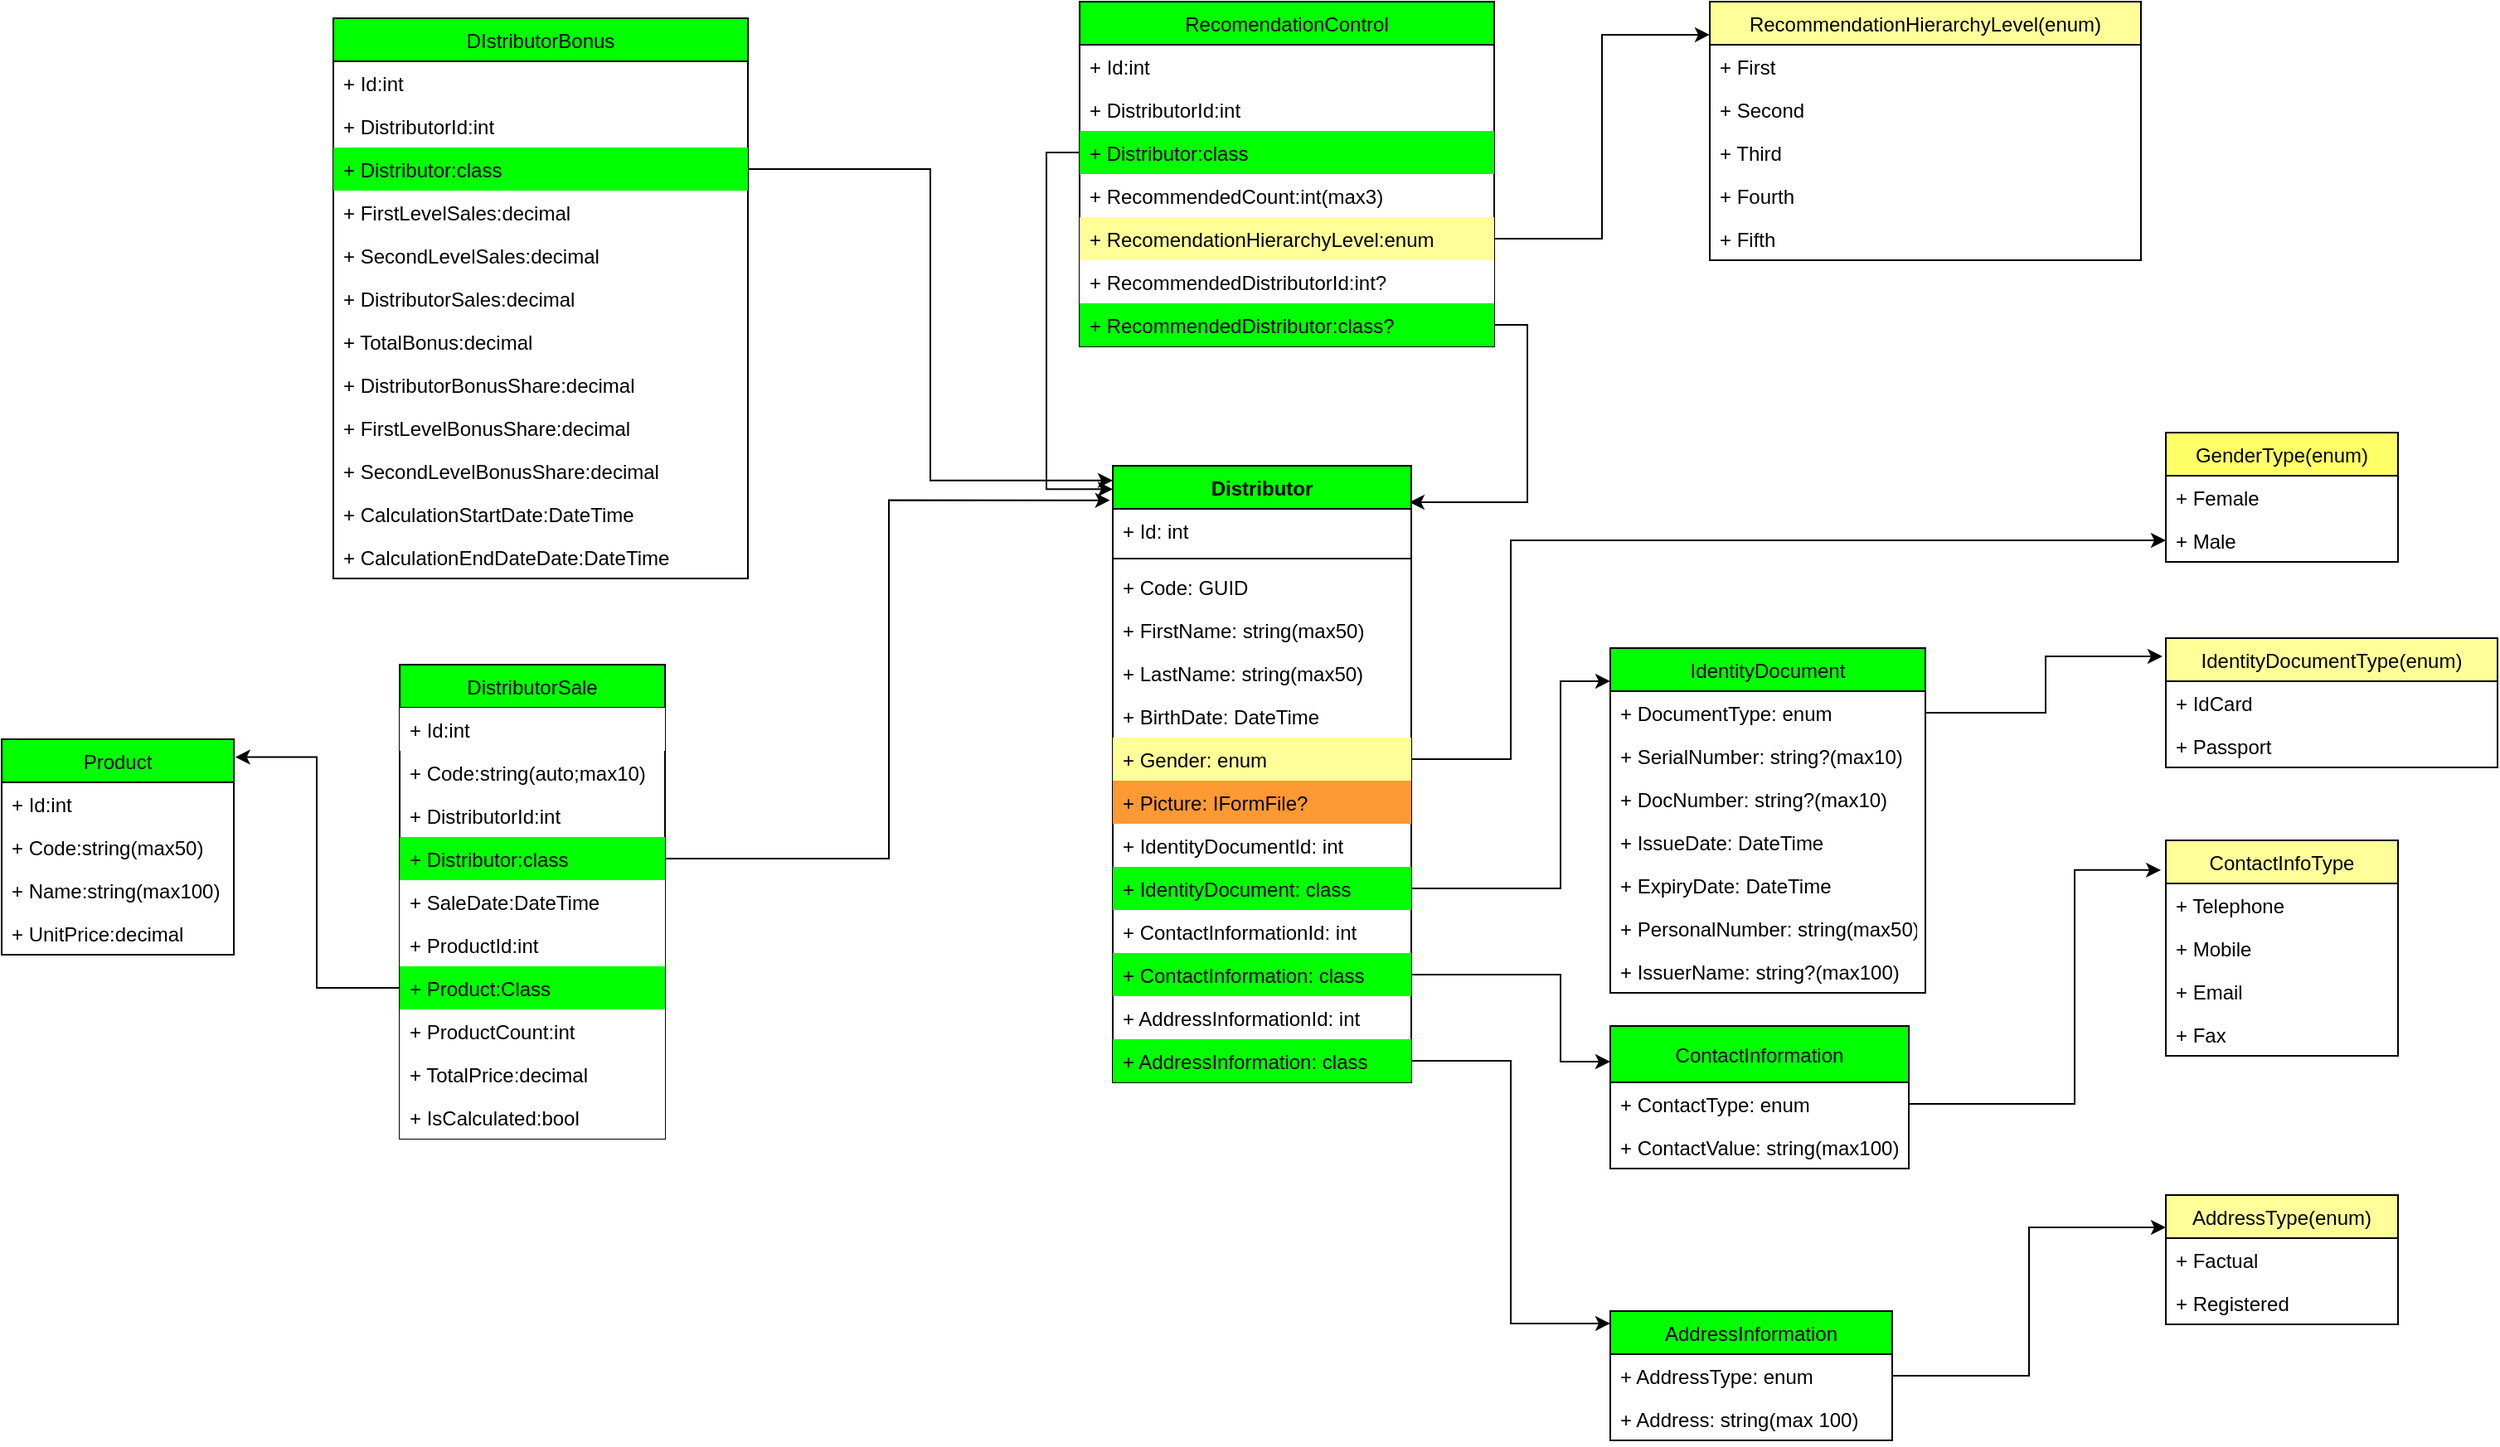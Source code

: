 <mxfile version="20.6.2" type="device" pages="3"><diagram name="ModelDiagram" id="2ca16b54-16f6-2749-3443-fa8db7711227"><mxGraphModel dx="2522" dy="834" grid="1" gridSize="10" guides="1" tooltips="1" connect="1" arrows="1" fold="1" page="1" pageScale="1" pageWidth="1100" pageHeight="850" background="none" math="0" shadow="0"><root><mxCell id="0"/><mxCell id="1" parent="0"/><mxCell id="-U5yuTbumHcZR8e_YyKh-14" value="Distributor" style="swimlane;fontStyle=1;align=center;verticalAlign=top;childLayout=stackLayout;horizontal=1;startSize=26;horizontalStack=0;resizeParent=1;resizeParentMax=0;resizeLast=0;collapsible=1;marginBottom=0;fillColor=#00FF00;" parent="1" vertex="1"><mxGeometry x="50" y="280" width="180" height="372" as="geometry"><mxRectangle x="240" y="330" width="100" height="30" as="alternateBounds"/></mxGeometry></mxCell><mxCell id="-U5yuTbumHcZR8e_YyKh-15" value="+ Id: int" style="text;strokeColor=none;fillColor=none;align=left;verticalAlign=top;spacingLeft=4;spacingRight=4;overflow=hidden;rotatable=0;points=[[0,0.5],[1,0.5]];portConstraint=eastwest;" parent="-U5yuTbumHcZR8e_YyKh-14" vertex="1"><mxGeometry y="26" width="180" height="26" as="geometry"/></mxCell><mxCell id="-U5yuTbumHcZR8e_YyKh-16" value="" style="line;strokeWidth=1;fillColor=none;align=left;verticalAlign=middle;spacingTop=-1;spacingLeft=3;spacingRight=3;rotatable=0;labelPosition=right;points=[];portConstraint=eastwest;strokeColor=inherit;" parent="-U5yuTbumHcZR8e_YyKh-14" vertex="1"><mxGeometry y="52" width="180" height="8" as="geometry"/></mxCell><mxCell id="-U5yuTbumHcZR8e_YyKh-20" value="+ Code: GUID" style="text;strokeColor=none;fillColor=none;align=left;verticalAlign=top;spacingLeft=4;spacingRight=4;overflow=hidden;rotatable=0;points=[[0,0.5],[1,0.5]];portConstraint=eastwest;" parent="-U5yuTbumHcZR8e_YyKh-14" vertex="1"><mxGeometry y="60" width="180" height="26" as="geometry"/></mxCell><mxCell id="-U5yuTbumHcZR8e_YyKh-21" value="+ FirstName: string(max50)" style="text;strokeColor=none;fillColor=none;align=left;verticalAlign=top;spacingLeft=4;spacingRight=4;overflow=hidden;rotatable=0;points=[[0,0.5],[1,0.5]];portConstraint=eastwest;" parent="-U5yuTbumHcZR8e_YyKh-14" vertex="1"><mxGeometry y="86" width="180" height="26" as="geometry"/></mxCell><mxCell id="-U5yuTbumHcZR8e_YyKh-22" value="+ LastName: string(max50)" style="text;strokeColor=none;fillColor=none;align=left;verticalAlign=top;spacingLeft=4;spacingRight=4;overflow=hidden;rotatable=0;points=[[0,0.5],[1,0.5]];portConstraint=eastwest;" parent="-U5yuTbumHcZR8e_YyKh-14" vertex="1"><mxGeometry y="112" width="180" height="26" as="geometry"/></mxCell><mxCell id="-U5yuTbumHcZR8e_YyKh-23" value="+ BirthDate: DateTime" style="text;strokeColor=none;fillColor=none;align=left;verticalAlign=top;spacingLeft=4;spacingRight=4;overflow=hidden;rotatable=0;points=[[0,0.5],[1,0.5]];portConstraint=eastwest;" parent="-U5yuTbumHcZR8e_YyKh-14" vertex="1"><mxGeometry y="138" width="180" height="26" as="geometry"/></mxCell><mxCell id="-U5yuTbumHcZR8e_YyKh-24" value="+ Gender: enum" style="text;strokeColor=none;fillColor=#FFFF99;align=left;verticalAlign=top;spacingLeft=4;spacingRight=4;overflow=hidden;rotatable=0;points=[[0,0.5],[1,0.5]];portConstraint=eastwest;" parent="-U5yuTbumHcZR8e_YyKh-14" vertex="1"><mxGeometry y="164" width="180" height="26" as="geometry"/></mxCell><mxCell id="-U5yuTbumHcZR8e_YyKh-25" value="+ Picture: IFormFile?" style="text;strokeColor=none;fillColor=#FF9933;align=left;verticalAlign=top;spacingLeft=4;spacingRight=4;overflow=hidden;rotatable=0;points=[[0,0.5],[1,0.5]];portConstraint=eastwest;" parent="-U5yuTbumHcZR8e_YyKh-14" vertex="1"><mxGeometry y="190" width="180" height="26" as="geometry"/></mxCell><mxCell id="-U5yuTbumHcZR8e_YyKh-26" value="+ IdentityDocumentId: int" style="text;strokeColor=none;fillColor=none;align=left;verticalAlign=top;spacingLeft=4;spacingRight=4;overflow=hidden;rotatable=0;points=[[0,0.5],[1,0.5]];portConstraint=eastwest;" parent="-U5yuTbumHcZR8e_YyKh-14" vertex="1"><mxGeometry y="216" width="180" height="26" as="geometry"/></mxCell><mxCell id="-U5yuTbumHcZR8e_YyKh-27" value="+ IdentityDocument: class" style="text;strokeColor=none;fillColor=#00FF00;align=left;verticalAlign=top;spacingLeft=4;spacingRight=4;overflow=hidden;rotatable=0;points=[[0,0.5],[1,0.5]];portConstraint=eastwest;" parent="-U5yuTbumHcZR8e_YyKh-14" vertex="1"><mxGeometry y="242" width="180" height="26" as="geometry"/></mxCell><mxCell id="-U5yuTbumHcZR8e_YyKh-28" value="+ ContactInformationId: int" style="text;strokeColor=none;fillColor=none;align=left;verticalAlign=top;spacingLeft=4;spacingRight=4;overflow=hidden;rotatable=0;points=[[0,0.5],[1,0.5]];portConstraint=eastwest;" parent="-U5yuTbumHcZR8e_YyKh-14" vertex="1"><mxGeometry y="268" width="180" height="26" as="geometry"/></mxCell><mxCell id="-U5yuTbumHcZR8e_YyKh-29" value="+ ContactInformation: class" style="text;strokeColor=none;fillColor=#00FF00;align=left;verticalAlign=top;spacingLeft=4;spacingRight=4;overflow=hidden;rotatable=0;points=[[0,0.5],[1,0.5]];portConstraint=eastwest;" parent="-U5yuTbumHcZR8e_YyKh-14" vertex="1"><mxGeometry y="294" width="180" height="26" as="geometry"/></mxCell><mxCell id="-U5yuTbumHcZR8e_YyKh-30" value="+ AddressInformationId: int" style="text;strokeColor=none;fillColor=none;align=left;verticalAlign=top;spacingLeft=4;spacingRight=4;overflow=hidden;rotatable=0;points=[[0,0.5],[1,0.5]];portConstraint=eastwest;" parent="-U5yuTbumHcZR8e_YyKh-14" vertex="1"><mxGeometry y="320" width="180" height="26" as="geometry"/></mxCell><mxCell id="-U5yuTbumHcZR8e_YyKh-31" value="+ AddressInformation: class" style="text;strokeColor=none;fillColor=#00FF00;align=left;verticalAlign=top;spacingLeft=4;spacingRight=4;overflow=hidden;rotatable=0;points=[[0,0.5],[1,0.5]];portConstraint=eastwest;" parent="-U5yuTbumHcZR8e_YyKh-14" vertex="1"><mxGeometry y="346" width="180" height="26" as="geometry"/></mxCell><mxCell id="j-NqH20oan9WMkdKOjCn-1" value="GenderType(enum)" style="swimlane;fontStyle=0;childLayout=stackLayout;horizontal=1;startSize=26;fillColor=#FFFF66;horizontalStack=0;resizeParent=1;resizeParentMax=0;resizeLast=0;collapsible=1;marginBottom=0;" parent="1" vertex="1"><mxGeometry x="685" y="260" width="140" height="78" as="geometry"/></mxCell><mxCell id="j-NqH20oan9WMkdKOjCn-3" value="+ Female" style="text;strokeColor=none;fillColor=none;align=left;verticalAlign=top;spacingLeft=4;spacingRight=4;overflow=hidden;rotatable=0;points=[[0,0.5],[1,0.5]];portConstraint=eastwest;" parent="j-NqH20oan9WMkdKOjCn-1" vertex="1"><mxGeometry y="26" width="140" height="26" as="geometry"/></mxCell><mxCell id="j-NqH20oan9WMkdKOjCn-2" value="+ Male " style="text;strokeColor=none;fillColor=none;align=left;verticalAlign=top;spacingLeft=4;spacingRight=4;overflow=hidden;rotatable=0;points=[[0,0.5],[1,0.5]];portConstraint=eastwest;" parent="j-NqH20oan9WMkdKOjCn-1" vertex="1"><mxGeometry y="52" width="140" height="26" as="geometry"/></mxCell><mxCell id="j-NqH20oan9WMkdKOjCn-7" style="rounded=0;orthogonalLoop=1;jettySize=auto;html=1;exitX=1;exitY=0.5;exitDx=0;exitDy=0;entryX=0;entryY=0.5;entryDx=0;entryDy=0;edgeStyle=elbowEdgeStyle;" parent="1" source="-U5yuTbumHcZR8e_YyKh-24" target="j-NqH20oan9WMkdKOjCn-2" edge="1"><mxGeometry relative="1" as="geometry"><Array as="points"><mxPoint x="290" y="400"/></Array></mxGeometry></mxCell><mxCell id="j-NqH20oan9WMkdKOjCn-8" value="IdentityDocument" style="swimlane;fontStyle=0;childLayout=stackLayout;horizontal=1;startSize=26;fillColor=#00FF00;horizontalStack=0;resizeParent=1;resizeParentMax=0;resizeLast=0;collapsible=1;marginBottom=0;" parent="1" vertex="1"><mxGeometry x="350" y="390" width="190" height="208" as="geometry"/></mxCell><mxCell id="j-NqH20oan9WMkdKOjCn-9" value="+ DocumentType: enum" style="text;strokeColor=none;fillColor=none;align=left;verticalAlign=top;spacingLeft=4;spacingRight=4;overflow=hidden;rotatable=0;points=[[0,0.5],[1,0.5]];portConstraint=eastwest;" parent="j-NqH20oan9WMkdKOjCn-8" vertex="1"><mxGeometry y="26" width="190" height="26" as="geometry"/></mxCell><mxCell id="j-NqH20oan9WMkdKOjCn-10" value="+ SerialNumber: string?(max10)" style="text;strokeColor=none;fillColor=none;align=left;verticalAlign=top;spacingLeft=4;spacingRight=4;overflow=hidden;rotatable=0;points=[[0,0.5],[1,0.5]];portConstraint=eastwest;" parent="j-NqH20oan9WMkdKOjCn-8" vertex="1"><mxGeometry y="52" width="190" height="26" as="geometry"/></mxCell><mxCell id="j-NqH20oan9WMkdKOjCn-11" value="+ DocNumber: string?(max10)" style="text;strokeColor=none;fillColor=none;align=left;verticalAlign=top;spacingLeft=4;spacingRight=4;overflow=hidden;rotatable=0;points=[[0,0.5],[1,0.5]];portConstraint=eastwest;" parent="j-NqH20oan9WMkdKOjCn-8" vertex="1"><mxGeometry y="78" width="190" height="26" as="geometry"/></mxCell><mxCell id="j-NqH20oan9WMkdKOjCn-18" value="+ IssueDate: DateTime" style="text;strokeColor=none;fillColor=none;align=left;verticalAlign=top;spacingLeft=4;spacingRight=4;overflow=hidden;rotatable=0;points=[[0,0.5],[1,0.5]];portConstraint=eastwest;" parent="j-NqH20oan9WMkdKOjCn-8" vertex="1"><mxGeometry y="104" width="190" height="26" as="geometry"/></mxCell><mxCell id="j-NqH20oan9WMkdKOjCn-19" value="+ ExpiryDate: DateTime" style="text;strokeColor=none;fillColor=none;align=left;verticalAlign=top;spacingLeft=4;spacingRight=4;overflow=hidden;rotatable=0;points=[[0,0.5],[1,0.5]];portConstraint=eastwest;" parent="j-NqH20oan9WMkdKOjCn-8" vertex="1"><mxGeometry y="130" width="190" height="26" as="geometry"/></mxCell><mxCell id="j-NqH20oan9WMkdKOjCn-20" value="+ PersonalNumber: string(max50)" style="text;strokeColor=none;fillColor=none;align=left;verticalAlign=top;spacingLeft=4;spacingRight=4;overflow=hidden;rotatable=0;points=[[0,0.5],[1,0.5]];portConstraint=eastwest;" parent="j-NqH20oan9WMkdKOjCn-8" vertex="1"><mxGeometry y="156" width="190" height="26" as="geometry"/></mxCell><mxCell id="j-NqH20oan9WMkdKOjCn-21" value="+ IssuerName: string?(max100)" style="text;strokeColor=none;fillColor=none;align=left;verticalAlign=top;spacingLeft=4;spacingRight=4;overflow=hidden;rotatable=0;points=[[0,0.5],[1,0.5]];portConstraint=eastwest;" parent="j-NqH20oan9WMkdKOjCn-8" vertex="1"><mxGeometry y="182" width="190" height="26" as="geometry"/></mxCell><mxCell id="j-NqH20oan9WMkdKOjCn-12" value="IdentityDocumentType(enum)" style="swimlane;fontStyle=0;childLayout=stackLayout;horizontal=1;startSize=26;fillColor=#FFFF99;horizontalStack=0;resizeParent=1;resizeParentMax=0;resizeLast=0;collapsible=1;marginBottom=0;" parent="1" vertex="1"><mxGeometry x="685" y="384" width="200" height="78" as="geometry"/></mxCell><mxCell id="j-NqH20oan9WMkdKOjCn-13" value="+ IdCard" style="text;strokeColor=none;fillColor=none;align=left;verticalAlign=top;spacingLeft=4;spacingRight=4;overflow=hidden;rotatable=0;points=[[0,0.5],[1,0.5]];portConstraint=eastwest;" parent="j-NqH20oan9WMkdKOjCn-12" vertex="1"><mxGeometry y="26" width="200" height="26" as="geometry"/></mxCell><mxCell id="j-NqH20oan9WMkdKOjCn-14" value="+ Passport" style="text;strokeColor=none;fillColor=none;align=left;verticalAlign=top;spacingLeft=4;spacingRight=4;overflow=hidden;rotatable=0;points=[[0,0.5],[1,0.5]];portConstraint=eastwest;" parent="j-NqH20oan9WMkdKOjCn-12" vertex="1"><mxGeometry y="52" width="200" height="26" as="geometry"/></mxCell><mxCell id="j-NqH20oan9WMkdKOjCn-16" style="edgeStyle=orthogonalEdgeStyle;rounded=0;orthogonalLoop=1;jettySize=auto;html=1;exitX=1;exitY=0.5;exitDx=0;exitDy=0;entryX=-0.01;entryY=0.141;entryDx=0;entryDy=0;entryPerimeter=0;" parent="1" source="j-NqH20oan9WMkdKOjCn-9" target="j-NqH20oan9WMkdKOjCn-12" edge="1"><mxGeometry relative="1" as="geometry"/></mxCell><mxCell id="j-NqH20oan9WMkdKOjCn-22" value="ContactInformation" style="swimlane;fontStyle=0;childLayout=stackLayout;horizontal=1;startSize=34;fillColor=#00FF00;horizontalStack=0;resizeParent=1;resizeParentMax=0;resizeLast=0;collapsible=1;marginBottom=0;" parent="1" vertex="1"><mxGeometry x="350" y="618" width="180" height="86" as="geometry"/></mxCell><mxCell id="j-NqH20oan9WMkdKOjCn-23" value="+ ContactType: enum" style="text;strokeColor=none;fillColor=none;align=left;verticalAlign=top;spacingLeft=4;spacingRight=4;overflow=hidden;rotatable=0;points=[[0,0.5],[1,0.5]];portConstraint=eastwest;" parent="j-NqH20oan9WMkdKOjCn-22" vertex="1"><mxGeometry y="34" width="180" height="26" as="geometry"/></mxCell><mxCell id="j-NqH20oan9WMkdKOjCn-24" value="+ ContactValue: string(max100)" style="text;strokeColor=none;fillColor=none;align=left;verticalAlign=top;spacingLeft=4;spacingRight=4;overflow=hidden;rotatable=0;points=[[0,0.5],[1,0.5]];portConstraint=eastwest;" parent="j-NqH20oan9WMkdKOjCn-22" vertex="1"><mxGeometry y="60" width="180" height="26" as="geometry"/></mxCell><mxCell id="j-NqH20oan9WMkdKOjCn-26" value="ContactInfoType" style="swimlane;fontStyle=0;childLayout=stackLayout;horizontal=1;startSize=26;fillColor=#FFFF99;horizontalStack=0;resizeParent=1;resizeParentMax=0;resizeLast=0;collapsible=1;marginBottom=0;" parent="1" vertex="1"><mxGeometry x="685" y="506" width="140" height="130" as="geometry"/></mxCell><mxCell id="j-NqH20oan9WMkdKOjCn-27" value="+ Telephone" style="text;strokeColor=none;fillColor=none;align=left;verticalAlign=top;spacingLeft=4;spacingRight=4;overflow=hidden;rotatable=0;points=[[0,0.5],[1,0.5]];portConstraint=eastwest;" parent="j-NqH20oan9WMkdKOjCn-26" vertex="1"><mxGeometry y="26" width="140" height="26" as="geometry"/></mxCell><mxCell id="j-NqH20oan9WMkdKOjCn-28" value="+ Mobile" style="text;strokeColor=none;fillColor=none;align=left;verticalAlign=top;spacingLeft=4;spacingRight=4;overflow=hidden;rotatable=0;points=[[0,0.5],[1,0.5]];portConstraint=eastwest;" parent="j-NqH20oan9WMkdKOjCn-26" vertex="1"><mxGeometry y="52" width="140" height="26" as="geometry"/></mxCell><mxCell id="j-NqH20oan9WMkdKOjCn-29" value="+ Email" style="text;strokeColor=none;fillColor=none;align=left;verticalAlign=top;spacingLeft=4;spacingRight=4;overflow=hidden;rotatable=0;points=[[0,0.5],[1,0.5]];portConstraint=eastwest;" parent="j-NqH20oan9WMkdKOjCn-26" vertex="1"><mxGeometry y="78" width="140" height="26" as="geometry"/></mxCell><mxCell id="j-NqH20oan9WMkdKOjCn-30" value="+ Fax" style="text;strokeColor=none;fillColor=none;align=left;verticalAlign=top;spacingLeft=4;spacingRight=4;overflow=hidden;rotatable=0;points=[[0,0.5],[1,0.5]];portConstraint=eastwest;" parent="j-NqH20oan9WMkdKOjCn-26" vertex="1"><mxGeometry y="104" width="140" height="26" as="geometry"/></mxCell><mxCell id="j-NqH20oan9WMkdKOjCn-31" style="edgeStyle=orthogonalEdgeStyle;rounded=0;orthogonalLoop=1;jettySize=auto;html=1;exitX=1;exitY=0.5;exitDx=0;exitDy=0;entryX=-0.021;entryY=0.138;entryDx=0;entryDy=0;entryPerimeter=0;" parent="1" source="j-NqH20oan9WMkdKOjCn-23" target="j-NqH20oan9WMkdKOjCn-26" edge="1"><mxGeometry relative="1" as="geometry"><Array as="points"><mxPoint x="630" y="665"/><mxPoint x="630" y="524"/></Array></mxGeometry></mxCell><mxCell id="j-NqH20oan9WMkdKOjCn-33" value="AddressInformation" style="swimlane;fontStyle=0;childLayout=stackLayout;horizontal=1;startSize=26;fillColor=#00FF00;horizontalStack=0;resizeParent=1;resizeParentMax=0;resizeLast=0;collapsible=1;marginBottom=0;" parent="1" vertex="1"><mxGeometry x="350" y="790" width="170" height="78" as="geometry"/></mxCell><mxCell id="j-NqH20oan9WMkdKOjCn-34" value="+ AddressType: enum" style="text;strokeColor=none;fillColor=none;align=left;verticalAlign=top;spacingLeft=4;spacingRight=4;overflow=hidden;rotatable=0;points=[[0,0.5],[1,0.5]];portConstraint=eastwest;" parent="j-NqH20oan9WMkdKOjCn-33" vertex="1"><mxGeometry y="26" width="170" height="26" as="geometry"/></mxCell><mxCell id="j-NqH20oan9WMkdKOjCn-35" value="+ Address: string(max 100)" style="text;strokeColor=none;fillColor=none;align=left;verticalAlign=top;spacingLeft=4;spacingRight=4;overflow=hidden;rotatable=0;points=[[0,0.5],[1,0.5]];portConstraint=eastwest;" parent="j-NqH20oan9WMkdKOjCn-33" vertex="1"><mxGeometry y="52" width="170" height="26" as="geometry"/></mxCell><mxCell id="j-NqH20oan9WMkdKOjCn-37" style="edgeStyle=orthogonalEdgeStyle;rounded=0;orthogonalLoop=1;jettySize=auto;html=1;exitX=1;exitY=0.5;exitDx=0;exitDy=0;entryX=0;entryY=0.096;entryDx=0;entryDy=0;entryPerimeter=0;" parent="1" source="-U5yuTbumHcZR8e_YyKh-31" target="j-NqH20oan9WMkdKOjCn-33" edge="1"><mxGeometry relative="1" as="geometry"/></mxCell><mxCell id="j-NqH20oan9WMkdKOjCn-38" value="AddressType(enum)" style="swimlane;fontStyle=0;childLayout=stackLayout;horizontal=1;startSize=26;fillColor=#FFFF99;horizontalStack=0;resizeParent=1;resizeParentMax=0;resizeLast=0;collapsible=1;marginBottom=0;" parent="1" vertex="1"><mxGeometry x="685" y="720" width="140" height="78" as="geometry"/></mxCell><mxCell id="j-NqH20oan9WMkdKOjCn-39" value="+ Factual" style="text;strokeColor=none;fillColor=none;align=left;verticalAlign=top;spacingLeft=4;spacingRight=4;overflow=hidden;rotatable=0;points=[[0,0.5],[1,0.5]];portConstraint=eastwest;" parent="j-NqH20oan9WMkdKOjCn-38" vertex="1"><mxGeometry y="26" width="140" height="26" as="geometry"/></mxCell><mxCell id="j-NqH20oan9WMkdKOjCn-40" value="+ Registered" style="text;strokeColor=none;fillColor=none;align=left;verticalAlign=top;spacingLeft=4;spacingRight=4;overflow=hidden;rotatable=0;points=[[0,0.5],[1,0.5]];portConstraint=eastwest;" parent="j-NqH20oan9WMkdKOjCn-38" vertex="1"><mxGeometry y="52" width="140" height="26" as="geometry"/></mxCell><mxCell id="j-NqH20oan9WMkdKOjCn-42" style="edgeStyle=orthogonalEdgeStyle;rounded=0;orthogonalLoop=1;jettySize=auto;html=1;exitX=1;exitY=0.5;exitDx=0;exitDy=0;entryX=0;entryY=0.25;entryDx=0;entryDy=0;" parent="1" source="j-NqH20oan9WMkdKOjCn-34" target="j-NqH20oan9WMkdKOjCn-38" edge="1"><mxGeometry relative="1" as="geometry"/></mxCell><mxCell id="j-NqH20oan9WMkdKOjCn-43" style="edgeStyle=orthogonalEdgeStyle;rounded=0;orthogonalLoop=1;jettySize=auto;html=1;exitX=1;exitY=0.5;exitDx=0;exitDy=0;entryX=0;entryY=0.25;entryDx=0;entryDy=0;" parent="1" source="-U5yuTbumHcZR8e_YyKh-29" target="j-NqH20oan9WMkdKOjCn-22" edge="1"><mxGeometry relative="1" as="geometry"><Array as="points"><mxPoint x="320" y="587"/><mxPoint x="320" y="639"/></Array></mxGeometry></mxCell><mxCell id="j-NqH20oan9WMkdKOjCn-45" style="rounded=0;orthogonalLoop=1;jettySize=auto;html=1;exitX=1;exitY=0.5;exitDx=0;exitDy=0;entryX=0;entryY=0.096;entryDx=0;entryDy=0;entryPerimeter=0;edgeStyle=elbowEdgeStyle;" parent="1" source="-U5yuTbumHcZR8e_YyKh-27" target="j-NqH20oan9WMkdKOjCn-8" edge="1"><mxGeometry relative="1" as="geometry"><Array as="points"><mxPoint x="320" y="470"/></Array></mxGeometry></mxCell><mxCell id="nEiuP0JWlrqx5sAH6Qny-2" value="RecomendationControl" style="swimlane;fontStyle=0;childLayout=stackLayout;horizontal=1;startSize=26;fillColor=#00FF00;horizontalStack=0;resizeParent=1;resizeParentMax=0;resizeLast=0;collapsible=1;marginBottom=0;" parent="1" vertex="1"><mxGeometry x="30" width="250" height="208" as="geometry"/></mxCell><mxCell id="nEiuP0JWlrqx5sAH6Qny-3" value="+ Id:int" style="text;strokeColor=none;fillColor=none;align=left;verticalAlign=top;spacingLeft=4;spacingRight=4;overflow=hidden;rotatable=0;points=[[0,0.5],[1,0.5]];portConstraint=eastwest;" parent="nEiuP0JWlrqx5sAH6Qny-2" vertex="1"><mxGeometry y="26" width="250" height="26" as="geometry"/></mxCell><mxCell id="nEiuP0JWlrqx5sAH6Qny-28" value="+ DistributorId:int    " style="text;strokeColor=none;fillColor=none;align=left;verticalAlign=top;spacingLeft=4;spacingRight=4;overflow=hidden;rotatable=0;points=[[0,0.5],[1,0.5]];portConstraint=eastwest;" parent="nEiuP0JWlrqx5sAH6Qny-2" vertex="1"><mxGeometry y="52" width="250" height="26" as="geometry"/></mxCell><mxCell id="nEiuP0JWlrqx5sAH6Qny-4" value="+ Distributor:class" style="text;strokeColor=none;fillColor=#00FF00;align=left;verticalAlign=top;spacingLeft=4;spacingRight=4;overflow=hidden;rotatable=0;points=[[0,0.5],[1,0.5]];portConstraint=eastwest;" parent="nEiuP0JWlrqx5sAH6Qny-2" vertex="1"><mxGeometry y="78" width="250" height="26" as="geometry"/></mxCell><mxCell id="nEiuP0JWlrqx5sAH6Qny-5" value="+ RecommendedCount:int(max3)" style="text;strokeColor=none;fillColor=none;align=left;verticalAlign=top;spacingLeft=4;spacingRight=4;overflow=hidden;rotatable=0;points=[[0,0.5],[1,0.5]];portConstraint=eastwest;" parent="nEiuP0JWlrqx5sAH6Qny-2" vertex="1"><mxGeometry y="104" width="250" height="26" as="geometry"/></mxCell><mxCell id="nEiuP0JWlrqx5sAH6Qny-6" value="+ RecomendationHierarchyLevel:enum" style="text;strokeColor=none;fillColor=#FFFF99;align=left;verticalAlign=top;spacingLeft=4;spacingRight=4;overflow=hidden;rotatable=0;points=[[0,0.5],[1,0.5]];portConstraint=eastwest;" parent="nEiuP0JWlrqx5sAH6Qny-2" vertex="1"><mxGeometry y="130" width="250" height="26" as="geometry"/></mxCell><mxCell id="nEiuP0JWlrqx5sAH6Qny-9" value="+ RecommendedDistributorId:int?" style="text;strokeColor=none;fillColor=#FFFFFF;align=left;verticalAlign=top;spacingLeft=4;spacingRight=4;overflow=hidden;rotatable=0;points=[[0,0.5],[1,0.5]];portConstraint=eastwest;" parent="nEiuP0JWlrqx5sAH6Qny-2" vertex="1"><mxGeometry y="156" width="250" height="26" as="geometry"/></mxCell><mxCell id="nEiuP0JWlrqx5sAH6Qny-10" value="+ RecommendedDistributor:class?" style="text;strokeColor=none;fillColor=#00FF00;align=left;verticalAlign=top;spacingLeft=4;spacingRight=4;overflow=hidden;rotatable=0;points=[[0,0.5],[1,0.5]];portConstraint=eastwest;" parent="nEiuP0JWlrqx5sAH6Qny-2" vertex="1"><mxGeometry y="182" width="250" height="26" as="geometry"/></mxCell><mxCell id="nEiuP0JWlrqx5sAH6Qny-8" style="edgeStyle=orthogonalEdgeStyle;rounded=0;orthogonalLoop=1;jettySize=auto;html=1;exitX=0;exitY=0.5;exitDx=0;exitDy=0;entryX=0;entryY=0.038;entryDx=0;entryDy=0;entryPerimeter=0;" parent="1" source="nEiuP0JWlrqx5sAH6Qny-4" target="-U5yuTbumHcZR8e_YyKh-14" edge="1"><mxGeometry relative="1" as="geometry"/></mxCell><mxCell id="nEiuP0JWlrqx5sAH6Qny-13" style="edgeStyle=orthogonalEdgeStyle;rounded=0;orthogonalLoop=1;jettySize=auto;html=1;exitX=1;exitY=0.5;exitDx=0;exitDy=0;entryX=0.994;entryY=-0.154;entryDx=0;entryDy=0;entryPerimeter=0;" parent="1" source="nEiuP0JWlrqx5sAH6Qny-10" target="-U5yuTbumHcZR8e_YyKh-15" edge="1"><mxGeometry relative="1" as="geometry"/></mxCell><mxCell id="nEiuP0JWlrqx5sAH6Qny-14" value="RecommendationHierarchyLevel(enum)" style="swimlane;fontStyle=0;childLayout=stackLayout;horizontal=1;startSize=26;fillColor=#FFFF99;horizontalStack=0;resizeParent=1;resizeParentMax=0;resizeLast=0;collapsible=1;marginBottom=0;" parent="1" vertex="1"><mxGeometry x="410" width="260" height="156" as="geometry"/></mxCell><mxCell id="nEiuP0JWlrqx5sAH6Qny-15" value="+ First" style="text;strokeColor=none;fillColor=none;align=left;verticalAlign=top;spacingLeft=4;spacingRight=4;overflow=hidden;rotatable=0;points=[[0,0.5],[1,0.5]];portConstraint=eastwest;" parent="nEiuP0JWlrqx5sAH6Qny-14" vertex="1"><mxGeometry y="26" width="260" height="26" as="geometry"/></mxCell><mxCell id="nEiuP0JWlrqx5sAH6Qny-16" value="+ Second" style="text;strokeColor=none;fillColor=none;align=left;verticalAlign=top;spacingLeft=4;spacingRight=4;overflow=hidden;rotatable=0;points=[[0,0.5],[1,0.5]];portConstraint=eastwest;" parent="nEiuP0JWlrqx5sAH6Qny-14" vertex="1"><mxGeometry y="52" width="260" height="26" as="geometry"/></mxCell><mxCell id="nEiuP0JWlrqx5sAH6Qny-17" value="+ Third" style="text;strokeColor=none;fillColor=none;align=left;verticalAlign=top;spacingLeft=4;spacingRight=4;overflow=hidden;rotatable=0;points=[[0,0.5],[1,0.5]];portConstraint=eastwest;" parent="nEiuP0JWlrqx5sAH6Qny-14" vertex="1"><mxGeometry y="78" width="260" height="26" as="geometry"/></mxCell><mxCell id="nEiuP0JWlrqx5sAH6Qny-18" value="+ Fourth" style="text;strokeColor=none;fillColor=none;align=left;verticalAlign=top;spacingLeft=4;spacingRight=4;overflow=hidden;rotatable=0;points=[[0,0.5],[1,0.5]];portConstraint=eastwest;" parent="nEiuP0JWlrqx5sAH6Qny-14" vertex="1"><mxGeometry y="104" width="260" height="26" as="geometry"/></mxCell><mxCell id="nEiuP0JWlrqx5sAH6Qny-19" value="+ Fifth" style="text;strokeColor=none;fillColor=none;align=left;verticalAlign=top;spacingLeft=4;spacingRight=4;overflow=hidden;rotatable=0;points=[[0,0.5],[1,0.5]];portConstraint=eastwest;" parent="nEiuP0JWlrqx5sAH6Qny-14" vertex="1"><mxGeometry y="130" width="260" height="26" as="geometry"/></mxCell><mxCell id="nEiuP0JWlrqx5sAH6Qny-20" style="edgeStyle=orthogonalEdgeStyle;rounded=0;orthogonalLoop=1;jettySize=auto;html=1;exitX=1;exitY=0.5;exitDx=0;exitDy=0;entryX=0;entryY=0.128;entryDx=0;entryDy=0;entryPerimeter=0;" parent="1" source="nEiuP0JWlrqx5sAH6Qny-6" target="nEiuP0JWlrqx5sAH6Qny-14" edge="1"><mxGeometry relative="1" as="geometry"/></mxCell><mxCell id="nEiuP0JWlrqx5sAH6Qny-29" value="Product" style="swimlane;fontStyle=0;childLayout=stackLayout;horizontal=1;startSize=26;fillColor=#00FF00;horizontalStack=0;resizeParent=1;resizeParentMax=0;resizeLast=0;collapsible=1;marginBottom=0;" parent="1" vertex="1"><mxGeometry x="-620" y="445" width="140" height="130" as="geometry"/></mxCell><mxCell id="nEiuP0JWlrqx5sAH6Qny-47" value="+ Id:int" style="text;strokeColor=none;fillColor=none;align=left;verticalAlign=top;spacingLeft=4;spacingRight=4;overflow=hidden;rotatable=0;points=[[0,0.5],[1,0.5]];portConstraint=eastwest;" parent="nEiuP0JWlrqx5sAH6Qny-29" vertex="1"><mxGeometry y="26" width="140" height="26" as="geometry"/></mxCell><mxCell id="nEiuP0JWlrqx5sAH6Qny-30" value="+ Code:string(max50)" style="text;strokeColor=none;fillColor=none;align=left;verticalAlign=top;spacingLeft=4;spacingRight=4;overflow=hidden;rotatable=0;points=[[0,0.5],[1,0.5]];portConstraint=eastwest;" parent="nEiuP0JWlrqx5sAH6Qny-29" vertex="1"><mxGeometry y="52" width="140" height="26" as="geometry"/></mxCell><mxCell id="nEiuP0JWlrqx5sAH6Qny-31" value="+ Name:string(max100)" style="text;strokeColor=none;fillColor=none;align=left;verticalAlign=top;spacingLeft=4;spacingRight=4;overflow=hidden;rotatable=0;points=[[0,0.5],[1,0.5]];portConstraint=eastwest;" parent="nEiuP0JWlrqx5sAH6Qny-29" vertex="1"><mxGeometry y="78" width="140" height="26" as="geometry"/></mxCell><mxCell id="nEiuP0JWlrqx5sAH6Qny-32" value="+ UnitPrice:decimal" style="text;strokeColor=none;fillColor=none;align=left;verticalAlign=top;spacingLeft=4;spacingRight=4;overflow=hidden;rotatable=0;points=[[0,0.5],[1,0.5]];portConstraint=eastwest;" parent="nEiuP0JWlrqx5sAH6Qny-29" vertex="1"><mxGeometry y="104" width="140" height="26" as="geometry"/></mxCell><mxCell id="nEiuP0JWlrqx5sAH6Qny-33" value="DistributorSale" style="swimlane;fontStyle=0;childLayout=stackLayout;horizontal=1;startSize=26;fillColor=#00FF00;horizontalStack=0;resizeParent=1;resizeParentMax=0;resizeLast=0;collapsible=1;marginBottom=0;" parent="1" vertex="1"><mxGeometry x="-380" y="400" width="160" height="286" as="geometry"/></mxCell><mxCell id="nEiuP0JWlrqx5sAH6Qny-46" value="+ Id:int" style="text;strokeColor=none;fillColor=#FFFFFF;align=left;verticalAlign=top;spacingLeft=4;spacingRight=4;overflow=hidden;rotatable=0;points=[[0,0.5],[1,0.5]];portConstraint=eastwest;" parent="nEiuP0JWlrqx5sAH6Qny-33" vertex="1"><mxGeometry y="26" width="160" height="26" as="geometry"/></mxCell><mxCell id="nEiuP0JWlrqx5sAH6Qny-34" value="+ Code:string(auto;max10)" style="text;strokeColor=none;fillColor=none;align=left;verticalAlign=top;spacingLeft=4;spacingRight=4;overflow=hidden;rotatable=0;points=[[0,0.5],[1,0.5]];portConstraint=eastwest;" parent="nEiuP0JWlrqx5sAH6Qny-33" vertex="1"><mxGeometry y="52" width="160" height="26" as="geometry"/></mxCell><mxCell id="nEiuP0JWlrqx5sAH6Qny-35" value="+ DistributorId:int" style="text;strokeColor=none;fillColor=none;align=left;verticalAlign=top;spacingLeft=4;spacingRight=4;overflow=hidden;rotatable=0;points=[[0,0.5],[1,0.5]];portConstraint=eastwest;" parent="nEiuP0JWlrqx5sAH6Qny-33" vertex="1"><mxGeometry y="78" width="160" height="26" as="geometry"/></mxCell><mxCell id="nEiuP0JWlrqx5sAH6Qny-36" value="+ Distributor:class" style="text;strokeColor=none;fillColor=#00FF00;align=left;verticalAlign=top;spacingLeft=4;spacingRight=4;overflow=hidden;rotatable=0;points=[[0,0.5],[1,0.5]];portConstraint=eastwest;" parent="nEiuP0JWlrqx5sAH6Qny-33" vertex="1"><mxGeometry y="104" width="160" height="26" as="geometry"/></mxCell><mxCell id="nEiuP0JWlrqx5sAH6Qny-41" value="+ SaleDate:DateTime" style="text;strokeColor=none;fillColor=#FFFFFF;align=left;verticalAlign=top;spacingLeft=4;spacingRight=4;overflow=hidden;rotatable=0;points=[[0,0.5],[1,0.5]];portConstraint=eastwest;" parent="nEiuP0JWlrqx5sAH6Qny-33" vertex="1"><mxGeometry y="130" width="160" height="26" as="geometry"/></mxCell><mxCell id="nEiuP0JWlrqx5sAH6Qny-42" value="+ ProductId:int" style="text;strokeColor=none;fillColor=#FFFFFF;align=left;verticalAlign=top;spacingLeft=4;spacingRight=4;overflow=hidden;rotatable=0;points=[[0,0.5],[1,0.5]];portConstraint=eastwest;" parent="nEiuP0JWlrqx5sAH6Qny-33" vertex="1"><mxGeometry y="156" width="160" height="26" as="geometry"/></mxCell><mxCell id="nEiuP0JWlrqx5sAH6Qny-43" value="+ Product:Class" style="text;strokeColor=none;fillColor=#00FF00;align=left;verticalAlign=top;spacingLeft=4;spacingRight=4;overflow=hidden;rotatable=0;points=[[0,0.5],[1,0.5]];portConstraint=eastwest;" parent="nEiuP0JWlrqx5sAH6Qny-33" vertex="1"><mxGeometry y="182" width="160" height="26" as="geometry"/></mxCell><mxCell id="nEiuP0JWlrqx5sAH6Qny-44" value="+ ProductCount:int" style="text;strokeColor=none;fillColor=#FFFFFF;align=left;verticalAlign=top;spacingLeft=4;spacingRight=4;overflow=hidden;rotatable=0;points=[[0,0.5],[1,0.5]];portConstraint=eastwest;" parent="nEiuP0JWlrqx5sAH6Qny-33" vertex="1"><mxGeometry y="208" width="160" height="26" as="geometry"/></mxCell><mxCell id="nEiuP0JWlrqx5sAH6Qny-45" value="+ TotalPrice:decimal" style="text;strokeColor=none;fillColor=#FFFFFF;align=left;verticalAlign=top;spacingLeft=4;spacingRight=4;overflow=hidden;rotatable=0;points=[[0,0.5],[1,0.5]];portConstraint=eastwest;" parent="nEiuP0JWlrqx5sAH6Qny-33" vertex="1"><mxGeometry y="234" width="160" height="26" as="geometry"/></mxCell><mxCell id="nEiuP0JWlrqx5sAH6Qny-52" value="+ IsCalculated:bool" style="text;strokeColor=none;fillColor=#FFFFFF;align=left;verticalAlign=top;spacingLeft=4;spacingRight=4;overflow=hidden;rotatable=0;points=[[0,0.5],[1,0.5]];portConstraint=eastwest;" parent="nEiuP0JWlrqx5sAH6Qny-33" vertex="1"><mxGeometry y="260" width="160" height="26" as="geometry"/></mxCell><mxCell id="nEiuP0JWlrqx5sAH6Qny-53" style="edgeStyle=orthogonalEdgeStyle;rounded=0;orthogonalLoop=1;jettySize=auto;html=1;exitX=0;exitY=0.5;exitDx=0;exitDy=0;entryX=1.006;entryY=0.083;entryDx=0;entryDy=0;entryPerimeter=0;" parent="1" source="nEiuP0JWlrqx5sAH6Qny-43" target="nEiuP0JWlrqx5sAH6Qny-29" edge="1"><mxGeometry relative="1" as="geometry"/></mxCell><mxCell id="nEiuP0JWlrqx5sAH6Qny-54" style="edgeStyle=orthogonalEdgeStyle;rounded=0;orthogonalLoop=1;jettySize=auto;html=1;exitX=1;exitY=0.5;exitDx=0;exitDy=0;entryX=-0.009;entryY=0.056;entryDx=0;entryDy=0;entryPerimeter=0;" parent="1" source="nEiuP0JWlrqx5sAH6Qny-36" target="-U5yuTbumHcZR8e_YyKh-14" edge="1"><mxGeometry relative="1" as="geometry"/></mxCell><mxCell id="nEiuP0JWlrqx5sAH6Qny-55" value="DIstributorBonus" style="swimlane;fontStyle=0;childLayout=stackLayout;horizontal=1;startSize=26;fillColor=#00FF00;horizontalStack=0;resizeParent=1;resizeParentMax=0;resizeLast=0;collapsible=1;marginBottom=0;" parent="1" vertex="1"><mxGeometry x="-420" y="10" width="250" height="338" as="geometry"/></mxCell><mxCell id="nEiuP0JWlrqx5sAH6Qny-56" value="+ Id:int" style="text;strokeColor=none;fillColor=none;align=left;verticalAlign=top;spacingLeft=4;spacingRight=4;overflow=hidden;rotatable=0;points=[[0,0.5],[1,0.5]];portConstraint=eastwest;" parent="nEiuP0JWlrqx5sAH6Qny-55" vertex="1"><mxGeometry y="26" width="250" height="26" as="geometry"/></mxCell><mxCell id="nEiuP0JWlrqx5sAH6Qny-58" value="+ DistributorId:int" style="text;strokeColor=none;fillColor=none;align=left;verticalAlign=top;spacingLeft=4;spacingRight=4;overflow=hidden;rotatable=0;points=[[0,0.5],[1,0.5]];portConstraint=eastwest;" parent="nEiuP0JWlrqx5sAH6Qny-55" vertex="1"><mxGeometry y="52" width="250" height="26" as="geometry"/></mxCell><mxCell id="4AXUidYdRqS-HpbSnMU_-9" value="+ Distributor:class" style="text;strokeColor=none;fillColor=#00FF00;align=left;verticalAlign=top;spacingLeft=4;spacingRight=4;overflow=hidden;rotatable=0;points=[[0,0.5],[1,0.5]];portConstraint=eastwest;" parent="nEiuP0JWlrqx5sAH6Qny-55" vertex="1"><mxGeometry y="78" width="250" height="26" as="geometry"/></mxCell><mxCell id="nEiuP0JWlrqx5sAH6Qny-59" value="+ FirstLevelSales:decimal" style="text;strokeColor=none;fillColor=none;align=left;verticalAlign=top;spacingLeft=4;spacingRight=4;overflow=hidden;rotatable=0;points=[[0,0.5],[1,0.5]];portConstraint=eastwest;" parent="nEiuP0JWlrqx5sAH6Qny-55" vertex="1"><mxGeometry y="104" width="250" height="26" as="geometry"/></mxCell><mxCell id="4AXUidYdRqS-HpbSnMU_-4" value="+ SecondLevelSales:decimal" style="text;strokeColor=none;fillColor=none;align=left;verticalAlign=top;spacingLeft=4;spacingRight=4;overflow=hidden;rotatable=0;points=[[0,0.5],[1,0.5]];portConstraint=eastwest;" parent="nEiuP0JWlrqx5sAH6Qny-55" vertex="1"><mxGeometry y="130" width="250" height="26" as="geometry"/></mxCell><mxCell id="4AXUidYdRqS-HpbSnMU_-3" value="+ DistributorSales:decimal" style="text;strokeColor=none;fillColor=none;align=left;verticalAlign=top;spacingLeft=4;spacingRight=4;overflow=hidden;rotatable=0;points=[[0,0.5],[1,0.5]];portConstraint=eastwest;" parent="nEiuP0JWlrqx5sAH6Qny-55" vertex="1"><mxGeometry y="156" width="250" height="26" as="geometry"/></mxCell><mxCell id="nEiuP0JWlrqx5sAH6Qny-60" value="+ TotalBonus:decimal" style="text;strokeColor=none;fillColor=none;align=left;verticalAlign=top;spacingLeft=4;spacingRight=4;overflow=hidden;rotatable=0;points=[[0,0.5],[1,0.5]];portConstraint=eastwest;" parent="nEiuP0JWlrqx5sAH6Qny-55" vertex="1"><mxGeometry y="182" width="250" height="26" as="geometry"/></mxCell><mxCell id="4AXUidYdRqS-HpbSnMU_-8" value="+ DistributorBonusShare:decimal" style="text;strokeColor=none;fillColor=none;align=left;verticalAlign=top;spacingLeft=4;spacingRight=4;overflow=hidden;rotatable=0;points=[[0,0.5],[1,0.5]];portConstraint=eastwest;" parent="nEiuP0JWlrqx5sAH6Qny-55" vertex="1"><mxGeometry y="208" width="250" height="26" as="geometry"/></mxCell><mxCell id="nEiuP0JWlrqx5sAH6Qny-61" value="+ FirstLevelBonusShare:decimal" style="text;strokeColor=none;fillColor=none;align=left;verticalAlign=top;spacingLeft=4;spacingRight=4;overflow=hidden;rotatable=0;points=[[0,0.5],[1,0.5]];portConstraint=eastwest;" parent="nEiuP0JWlrqx5sAH6Qny-55" vertex="1"><mxGeometry y="234" width="250" height="26" as="geometry"/></mxCell><mxCell id="nEiuP0JWlrqx5sAH6Qny-62" value="+ SecondLevelBonusShare:decimal" style="text;strokeColor=none;fillColor=none;align=left;verticalAlign=top;spacingLeft=4;spacingRight=4;overflow=hidden;rotatable=0;points=[[0,0.5],[1,0.5]];portConstraint=eastwest;" parent="nEiuP0JWlrqx5sAH6Qny-55" vertex="1"><mxGeometry y="260" width="250" height="26" as="geometry"/></mxCell><mxCell id="4AXUidYdRqS-HpbSnMU_-6" value="+ CalculationStartDate:DateTime" style="text;strokeColor=none;fillColor=none;align=left;verticalAlign=top;spacingLeft=4;spacingRight=4;overflow=hidden;rotatable=0;points=[[0,0.5],[1,0.5]];portConstraint=eastwest;" parent="nEiuP0JWlrqx5sAH6Qny-55" vertex="1"><mxGeometry y="286" width="250" height="26" as="geometry"/></mxCell><mxCell id="4AXUidYdRqS-HpbSnMU_-7" value="+ CalculationEndDateDate:DateTime" style="text;strokeColor=none;fillColor=none;align=left;verticalAlign=top;spacingLeft=4;spacingRight=4;overflow=hidden;rotatable=0;points=[[0,0.5],[1,0.5]];portConstraint=eastwest;" parent="nEiuP0JWlrqx5sAH6Qny-55" vertex="1"><mxGeometry y="312" width="250" height="26" as="geometry"/></mxCell><mxCell id="4AXUidYdRqS-HpbSnMU_-10" style="edgeStyle=orthogonalEdgeStyle;rounded=0;orthogonalLoop=1;jettySize=auto;html=1;exitX=1;exitY=0.5;exitDx=0;exitDy=0;entryX=0;entryY=0.024;entryDx=0;entryDy=0;entryPerimeter=0;" parent="1" source="4AXUidYdRqS-HpbSnMU_-9" target="-U5yuTbumHcZR8e_YyKh-14" edge="1"><mxGeometry relative="1" as="geometry"/></mxCell></root></mxGraphModel></diagram><diagram id="d1BZXl33xbuAVC5OrhuK" name="ERD"><mxGraphModel dx="3731" dy="2291" grid="1" gridSize="10" guides="1" tooltips="1" connect="1" arrows="1" fold="1" page="1" pageScale="1" pageWidth="850" pageHeight="1100" math="0" shadow="0"><root><mxCell id="0"/><mxCell id="1" parent="0"/><mxCell id="1Bmpt5l6o_4TT0hna63G-1" value="Distributors" style="shape=table;startSize=30;container=1;collapsible=1;childLayout=tableLayout;fixedRows=1;rowLines=0;fontStyle=1;align=center;resizeLast=1;fillColor=#00FF00;movable=1;resizable=1;rotatable=1;deletable=1;editable=1;connectable=1;" parent="1" vertex="1"><mxGeometry x="-605" y="-470" width="290" height="330" as="geometry"/></mxCell><mxCell id="1Bmpt5l6o_4TT0hna63G-2" value="" style="shape=tableRow;horizontal=0;startSize=0;swimlaneHead=0;swimlaneBody=0;fillColor=none;collapsible=0;dropTarget=0;points=[[0,0.5],[1,0.5]];portConstraint=eastwest;top=0;left=0;right=0;bottom=1;movable=1;resizable=1;rotatable=1;deletable=1;editable=1;connectable=1;" parent="1Bmpt5l6o_4TT0hna63G-1" vertex="1"><mxGeometry y="30" width="290" height="30" as="geometry"/></mxCell><mxCell id="1Bmpt5l6o_4TT0hna63G-3" value="PK" style="shape=partialRectangle;connectable=1;fillColor=none;top=0;left=0;bottom=0;right=0;fontStyle=1;overflow=hidden;movable=1;resizable=1;rotatable=1;deletable=1;editable=1;" parent="1Bmpt5l6o_4TT0hna63G-2" vertex="1"><mxGeometry width="30" height="30" as="geometry"><mxRectangle width="30" height="30" as="alternateBounds"/></mxGeometry></mxCell><mxCell id="1Bmpt5l6o_4TT0hna63G-4" value="Id, INT, NOT NULL" style="shape=partialRectangle;connectable=1;fillColor=none;top=0;left=0;bottom=0;right=0;align=left;spacingLeft=6;fontStyle=5;overflow=hidden;movable=1;resizable=1;rotatable=1;deletable=1;editable=1;" parent="1Bmpt5l6o_4TT0hna63G-2" vertex="1"><mxGeometry x="30" width="260" height="30" as="geometry"><mxRectangle width="260" height="30" as="alternateBounds"/></mxGeometry></mxCell><mxCell id="1Bmpt5l6o_4TT0hna63G-5" value="" style="shape=tableRow;horizontal=0;startSize=0;swimlaneHead=0;swimlaneBody=0;fillColor=none;collapsible=0;dropTarget=0;points=[[0,0.5],[1,0.5]];portConstraint=eastwest;top=0;left=0;right=0;bottom=0;movable=1;resizable=1;rotatable=1;deletable=1;editable=1;connectable=1;" parent="1Bmpt5l6o_4TT0hna63G-1" vertex="1"><mxGeometry y="60" width="290" height="30" as="geometry"/></mxCell><mxCell id="1Bmpt5l6o_4TT0hna63G-6" value="" style="shape=partialRectangle;connectable=1;fillColor=none;top=0;left=0;bottom=0;right=0;editable=1;overflow=hidden;movable=1;resizable=1;rotatable=1;deletable=1;" parent="1Bmpt5l6o_4TT0hna63G-5" vertex="1"><mxGeometry width="30" height="30" as="geometry"><mxRectangle width="30" height="30" as="alternateBounds"/></mxGeometry></mxCell><mxCell id="1Bmpt5l6o_4TT0hna63G-7" value="Code, NVARCHAR(100), UNIQUE, NOT NULL" style="shape=partialRectangle;connectable=1;fillColor=none;top=0;left=0;bottom=0;right=0;align=left;spacingLeft=6;overflow=hidden;movable=1;resizable=1;rotatable=1;deletable=1;editable=1;" parent="1Bmpt5l6o_4TT0hna63G-5" vertex="1"><mxGeometry x="30" width="260" height="30" as="geometry"><mxRectangle width="260" height="30" as="alternateBounds"/></mxGeometry></mxCell><mxCell id="1Bmpt5l6o_4TT0hna63G-8" value="" style="shape=tableRow;horizontal=0;startSize=0;swimlaneHead=0;swimlaneBody=0;fillColor=none;collapsible=0;dropTarget=0;points=[[0,0.5],[1,0.5]];portConstraint=eastwest;top=0;left=0;right=0;bottom=0;movable=1;resizable=1;rotatable=1;deletable=1;editable=1;connectable=1;" parent="1Bmpt5l6o_4TT0hna63G-1" vertex="1"><mxGeometry y="90" width="290" height="30" as="geometry"/></mxCell><mxCell id="1Bmpt5l6o_4TT0hna63G-9" value="" style="shape=partialRectangle;connectable=1;fillColor=none;top=0;left=0;bottom=0;right=0;editable=1;overflow=hidden;movable=1;resizable=1;rotatable=1;deletable=1;" parent="1Bmpt5l6o_4TT0hna63G-8" vertex="1"><mxGeometry width="30" height="30" as="geometry"><mxRectangle width="30" height="30" as="alternateBounds"/></mxGeometry></mxCell><mxCell id="1Bmpt5l6o_4TT0hna63G-10" value="FirstName, NVARCHAR(50), NOT NULL" style="shape=partialRectangle;connectable=1;fillColor=none;top=0;left=0;bottom=0;right=0;align=left;spacingLeft=6;overflow=hidden;movable=1;resizable=1;rotatable=1;deletable=1;editable=1;" parent="1Bmpt5l6o_4TT0hna63G-8" vertex="1"><mxGeometry x="30" width="260" height="30" as="geometry"><mxRectangle width="260" height="30" as="alternateBounds"/></mxGeometry></mxCell><mxCell id="1Bmpt5l6o_4TT0hna63G-11" value="" style="shape=tableRow;horizontal=0;startSize=0;swimlaneHead=0;swimlaneBody=0;fillColor=none;collapsible=0;dropTarget=0;points=[[0,0.5],[1,0.5]];portConstraint=eastwest;top=0;left=0;right=0;bottom=0;movable=1;resizable=1;rotatable=1;deletable=1;editable=1;connectable=1;" parent="1Bmpt5l6o_4TT0hna63G-1" vertex="1"><mxGeometry y="120" width="290" height="30" as="geometry"/></mxCell><mxCell id="1Bmpt5l6o_4TT0hna63G-12" value="" style="shape=partialRectangle;connectable=1;fillColor=none;top=0;left=0;bottom=0;right=0;editable=1;overflow=hidden;movable=1;resizable=1;rotatable=1;deletable=1;" parent="1Bmpt5l6o_4TT0hna63G-11" vertex="1"><mxGeometry width="30" height="30" as="geometry"><mxRectangle width="30" height="30" as="alternateBounds"/></mxGeometry></mxCell><mxCell id="1Bmpt5l6o_4TT0hna63G-13" value="LastName, NVARCHAR(50), NOT NULL" style="shape=partialRectangle;connectable=1;fillColor=none;top=0;left=0;bottom=0;right=0;align=left;spacingLeft=6;overflow=hidden;movable=1;resizable=1;rotatable=1;deletable=1;editable=1;" parent="1Bmpt5l6o_4TT0hna63G-11" vertex="1"><mxGeometry x="30" width="260" height="30" as="geometry"><mxRectangle width="260" height="30" as="alternateBounds"/></mxGeometry></mxCell><mxCell id="1Fy5DXHy3p8DlZ9xUns8-1" value="" style="shape=tableRow;horizontal=0;startSize=0;swimlaneHead=0;swimlaneBody=0;fillColor=none;collapsible=0;dropTarget=0;points=[[0,0.5],[1,0.5]];portConstraint=eastwest;top=0;left=0;right=0;bottom=0;movable=1;resizable=1;rotatable=1;deletable=1;editable=1;connectable=1;" parent="1Bmpt5l6o_4TT0hna63G-1" vertex="1"><mxGeometry y="150" width="290" height="30" as="geometry"/></mxCell><mxCell id="1Fy5DXHy3p8DlZ9xUns8-2" value="" style="shape=partialRectangle;connectable=1;fillColor=none;top=0;left=0;bottom=0;right=0;editable=1;overflow=hidden;movable=1;resizable=1;rotatable=1;deletable=1;" parent="1Fy5DXHy3p8DlZ9xUns8-1" vertex="1"><mxGeometry width="30" height="30" as="geometry"><mxRectangle width="30" height="30" as="alternateBounds"/></mxGeometry></mxCell><mxCell id="1Fy5DXHy3p8DlZ9xUns8-3" value="BirthDate, DATETIME, NOT NULL " style="shape=partialRectangle;connectable=1;fillColor=none;top=0;left=0;bottom=0;right=0;align=left;spacingLeft=6;overflow=hidden;movable=1;resizable=1;rotatable=1;deletable=1;editable=1;" parent="1Fy5DXHy3p8DlZ9xUns8-1" vertex="1"><mxGeometry x="30" width="260" height="30" as="geometry"><mxRectangle width="260" height="30" as="alternateBounds"/></mxGeometry></mxCell><mxCell id="1Fy5DXHy3p8DlZ9xUns8-4" value="" style="shape=tableRow;horizontal=0;startSize=0;swimlaneHead=0;swimlaneBody=0;fillColor=none;collapsible=0;dropTarget=0;points=[[0,0.5],[1,0.5]];portConstraint=eastwest;top=0;left=0;right=0;bottom=0;movable=1;resizable=1;rotatable=1;deletable=1;editable=1;connectable=1;" parent="1Bmpt5l6o_4TT0hna63G-1" vertex="1"><mxGeometry y="180" width="290" height="30" as="geometry"/></mxCell><mxCell id="1Fy5DXHy3p8DlZ9xUns8-5" value="FK" style="shape=partialRectangle;connectable=1;fillColor=none;top=0;left=0;bottom=0;right=0;editable=1;overflow=hidden;movable=1;resizable=1;rotatable=1;deletable=1;" parent="1Fy5DXHy3p8DlZ9xUns8-4" vertex="1"><mxGeometry width="30" height="30" as="geometry"><mxRectangle width="30" height="30" as="alternateBounds"/></mxGeometry></mxCell><mxCell id="1Fy5DXHy3p8DlZ9xUns8-6" value="GenderType, INT, NOT NULL" style="shape=partialRectangle;connectable=1;fillColor=none;top=0;left=0;bottom=0;right=0;align=left;spacingLeft=6;overflow=hidden;movable=1;resizable=1;rotatable=1;deletable=1;editable=1;" parent="1Fy5DXHy3p8DlZ9xUns8-4" vertex="1"><mxGeometry x="30" width="260" height="30" as="geometry"><mxRectangle width="260" height="30" as="alternateBounds"/></mxGeometry></mxCell><mxCell id="LIevVl6fggINOHgTAogk-1" value="" style="shape=tableRow;horizontal=0;startSize=0;swimlaneHead=0;swimlaneBody=0;fillColor=none;collapsible=0;dropTarget=0;points=[[0,0.5],[1,0.5]];portConstraint=eastwest;top=0;left=0;right=0;bottom=0;movable=1;resizable=1;rotatable=1;deletable=1;editable=1;connectable=1;" parent="1Bmpt5l6o_4TT0hna63G-1" vertex="1"><mxGeometry y="210" width="290" height="30" as="geometry"/></mxCell><mxCell id="LIevVl6fggINOHgTAogk-2" value="" style="shape=partialRectangle;connectable=1;fillColor=none;top=0;left=0;bottom=0;right=0;editable=1;overflow=hidden;movable=1;resizable=1;rotatable=1;deletable=1;" parent="LIevVl6fggINOHgTAogk-1" vertex="1"><mxGeometry width="30" height="30" as="geometry"><mxRectangle width="30" height="30" as="alternateBounds"/></mxGeometry></mxCell><mxCell id="LIevVl6fggINOHgTAogk-3" value="Picture, NVARCHAR(MAX), NULL" style="shape=partialRectangle;connectable=1;fillColor=none;top=0;left=0;bottom=0;right=0;align=left;spacingLeft=6;overflow=hidden;movable=1;resizable=1;rotatable=1;deletable=1;editable=1;" parent="LIevVl6fggINOHgTAogk-1" vertex="1"><mxGeometry x="30" width="260" height="30" as="geometry"><mxRectangle width="260" height="30" as="alternateBounds"/></mxGeometry></mxCell><mxCell id="1h9tNyba7tJyHjKn3gya-1" value="" style="shape=tableRow;horizontal=0;startSize=0;swimlaneHead=0;swimlaneBody=0;fillColor=none;collapsible=0;dropTarget=0;points=[[0,0.5],[1,0.5]];portConstraint=eastwest;top=0;left=0;right=0;bottom=0;movable=1;resizable=1;rotatable=1;deletable=1;editable=1;connectable=1;" parent="1Bmpt5l6o_4TT0hna63G-1" vertex="1"><mxGeometry y="240" width="290" height="30" as="geometry"/></mxCell><mxCell id="1h9tNyba7tJyHjKn3gya-2" value="FK " style="shape=partialRectangle;connectable=1;fillColor=none;top=0;left=0;bottom=0;right=0;editable=1;overflow=hidden;movable=1;resizable=1;rotatable=1;deletable=1;" parent="1h9tNyba7tJyHjKn3gya-1" vertex="1"><mxGeometry width="30" height="30" as="geometry"><mxRectangle width="30" height="30" as="alternateBounds"/></mxGeometry></mxCell><mxCell id="1h9tNyba7tJyHjKn3gya-3" value="IdentityDocumentId, INT, NOT NULL" style="shape=partialRectangle;connectable=1;fillColor=none;top=0;left=0;bottom=0;right=0;align=left;spacingLeft=6;overflow=hidden;movable=1;resizable=1;rotatable=1;deletable=1;editable=1;" parent="1h9tNyba7tJyHjKn3gya-1" vertex="1"><mxGeometry x="30" width="260" height="30" as="geometry"><mxRectangle width="260" height="30" as="alternateBounds"/></mxGeometry></mxCell><mxCell id="NoQp0m6HeL26lHiE1JI_-4" value="" style="shape=tableRow;horizontal=0;startSize=0;swimlaneHead=0;swimlaneBody=0;fillColor=none;collapsible=0;dropTarget=0;points=[[0,0.5],[1,0.5]];portConstraint=eastwest;top=0;left=0;right=0;bottom=0;movable=1;resizable=1;rotatable=1;deletable=1;editable=1;connectable=1;" parent="1Bmpt5l6o_4TT0hna63G-1" vertex="1"><mxGeometry y="270" width="290" height="30" as="geometry"/></mxCell><mxCell id="NoQp0m6HeL26lHiE1JI_-5" value="FK" style="shape=partialRectangle;connectable=1;fillColor=none;top=0;left=0;bottom=0;right=0;editable=1;overflow=hidden;movable=1;resizable=1;rotatable=1;deletable=1;" parent="NoQp0m6HeL26lHiE1JI_-4" vertex="1"><mxGeometry width="30" height="30" as="geometry"><mxRectangle width="30" height="30" as="alternateBounds"/></mxGeometry></mxCell><mxCell id="NoQp0m6HeL26lHiE1JI_-6" value="AdressInformationId, INT, NOT NULL" style="shape=partialRectangle;connectable=1;fillColor=none;top=0;left=0;bottom=0;right=0;align=left;spacingLeft=6;overflow=hidden;movable=1;resizable=1;rotatable=1;deletable=1;editable=1;" parent="NoQp0m6HeL26lHiE1JI_-4" vertex="1"><mxGeometry x="30" width="260" height="30" as="geometry"><mxRectangle width="260" height="30" as="alternateBounds"/></mxGeometry></mxCell><mxCell id="PV8c4qqve_l3FpX63eF--29" value="" style="shape=tableRow;horizontal=0;startSize=0;swimlaneHead=0;swimlaneBody=0;fillColor=none;collapsible=0;dropTarget=0;points=[[0,0.5],[1,0.5]];portConstraint=eastwest;top=0;left=0;right=0;bottom=0;movable=1;resizable=1;rotatable=1;deletable=1;editable=1;connectable=1;" parent="1Bmpt5l6o_4TT0hna63G-1" vertex="1"><mxGeometry y="300" width="290" height="30" as="geometry"/></mxCell><mxCell id="PV8c4qqve_l3FpX63eF--30" value="FK" style="shape=partialRectangle;connectable=1;fillColor=none;top=0;left=0;bottom=0;right=0;editable=1;overflow=hidden;movable=1;resizable=1;rotatable=1;deletable=1;" parent="PV8c4qqve_l3FpX63eF--29" vertex="1"><mxGeometry width="30" height="30" as="geometry"><mxRectangle width="30" height="30" as="alternateBounds"/></mxGeometry></mxCell><mxCell id="PV8c4qqve_l3FpX63eF--31" value="ContactInformationId, INT, NOT NULL" style="shape=partialRectangle;connectable=1;fillColor=none;top=0;left=0;bottom=0;right=0;align=left;spacingLeft=6;overflow=hidden;movable=1;resizable=1;rotatable=1;deletable=1;editable=1;" parent="PV8c4qqve_l3FpX63eF--29" vertex="1"><mxGeometry x="30" width="260" height="30" as="geometry"><mxRectangle width="260" height="30" as="alternateBounds"/></mxGeometry></mxCell><mxCell id="Ybc4CCd696Wh3uro_5nZ-1" value="GenderTypes" style="shape=table;startSize=30;container=1;collapsible=1;childLayout=tableLayout;fixedRows=1;rowLines=0;fontStyle=1;align=center;resizeLast=1;fillColor=#00FF00;movable=1;resizable=1;rotatable=1;deletable=1;editable=1;connectable=1;" parent="1" vertex="1"><mxGeometry x="205" y="-520" width="180" height="90" as="geometry"/></mxCell><mxCell id="Ybc4CCd696Wh3uro_5nZ-2" value="" style="shape=tableRow;horizontal=0;startSize=0;swimlaneHead=0;swimlaneBody=0;fillColor=none;collapsible=0;dropTarget=0;points=[[0,0.5],[1,0.5]];portConstraint=eastwest;top=0;left=0;right=0;bottom=1;movable=1;resizable=1;rotatable=1;deletable=1;editable=1;connectable=1;" parent="Ybc4CCd696Wh3uro_5nZ-1" vertex="1"><mxGeometry y="30" width="180" height="30" as="geometry"/></mxCell><mxCell id="Ybc4CCd696Wh3uro_5nZ-3" value="PK" style="shape=partialRectangle;connectable=1;fillColor=none;top=0;left=0;bottom=0;right=0;fontStyle=1;overflow=hidden;movable=1;resizable=1;rotatable=1;deletable=1;editable=1;" parent="Ybc4CCd696Wh3uro_5nZ-2" vertex="1"><mxGeometry width="30" height="30" as="geometry"><mxRectangle width="30" height="30" as="alternateBounds"/></mxGeometry></mxCell><mxCell id="Ybc4CCd696Wh3uro_5nZ-4" value="Id, INT, NOT NULL" style="shape=partialRectangle;connectable=1;fillColor=none;top=0;left=0;bottom=0;right=0;align=left;spacingLeft=6;fontStyle=5;overflow=hidden;movable=1;resizable=1;rotatable=1;deletable=1;editable=1;" parent="Ybc4CCd696Wh3uro_5nZ-2" vertex="1"><mxGeometry x="30" width="150" height="30" as="geometry"><mxRectangle width="150" height="30" as="alternateBounds"/></mxGeometry></mxCell><mxCell id="Ybc4CCd696Wh3uro_5nZ-5" value="" style="shape=tableRow;horizontal=0;startSize=0;swimlaneHead=0;swimlaneBody=0;fillColor=none;collapsible=0;dropTarget=0;points=[[0,0.5],[1,0.5]];portConstraint=eastwest;top=0;left=0;right=0;bottom=0;movable=1;resizable=1;rotatable=1;deletable=1;editable=1;connectable=1;" parent="Ybc4CCd696Wh3uro_5nZ-1" vertex="1"><mxGeometry y="60" width="180" height="30" as="geometry"/></mxCell><mxCell id="Ybc4CCd696Wh3uro_5nZ-6" value="" style="shape=partialRectangle;connectable=1;fillColor=none;top=0;left=0;bottom=0;right=0;editable=1;overflow=hidden;movable=1;resizable=1;rotatable=1;deletable=1;" parent="Ybc4CCd696Wh3uro_5nZ-5" vertex="1"><mxGeometry width="30" height="30" as="geometry"><mxRectangle width="30" height="30" as="alternateBounds"/></mxGeometry></mxCell><mxCell id="Ybc4CCd696Wh3uro_5nZ-7" value="Name" style="shape=partialRectangle;connectable=1;fillColor=none;top=0;left=0;bottom=0;right=0;align=left;spacingLeft=6;overflow=hidden;movable=1;resizable=1;rotatable=1;deletable=1;editable=1;" parent="Ybc4CCd696Wh3uro_5nZ-5" vertex="1"><mxGeometry x="30" width="150" height="30" as="geometry"><mxRectangle width="150" height="30" as="alternateBounds"/></mxGeometry></mxCell><mxCell id="WM1IuY5YyufpUUpZBFW7-1" value="" style="edgeStyle=elbowEdgeStyle;fontSize=12;html=1;endArrow=ERmandOne;startArrow=ERmandOne;rounded=0;movable=1;resizable=1;rotatable=1;deletable=1;editable=1;connectable=1;" parent="1" source="1Fy5DXHy3p8DlZ9xUns8-4" target="Ybc4CCd696Wh3uro_5nZ-2" edge="1"><mxGeometry width="100" height="100" relative="1" as="geometry"><mxPoint x="-315" y="-290" as="sourcePoint"/><mxPoint x="-215" y="-390" as="targetPoint"/><Array as="points"><mxPoint x="-235" y="-380"/></Array></mxGeometry></mxCell><mxCell id="MPDVoOoietKeSPAug9sW-1" value="IdedntityInformations" style="shape=table;startSize=30;container=1;collapsible=1;childLayout=tableLayout;fixedRows=1;rowLines=0;fontStyle=1;align=center;resizeLast=1;fillColor=#00FF00;movable=1;resizable=1;rotatable=1;deletable=1;editable=1;connectable=1;" parent="1" vertex="1"><mxGeometry x="-155" y="-380" width="300" height="270" as="geometry"/></mxCell><mxCell id="MPDVoOoietKeSPAug9sW-2" value="" style="shape=tableRow;horizontal=0;startSize=0;swimlaneHead=0;swimlaneBody=0;fillColor=none;collapsible=0;dropTarget=0;points=[[0,0.5],[1,0.5]];portConstraint=eastwest;top=0;left=0;right=0;bottom=1;movable=1;resizable=1;rotatable=1;deletable=1;editable=1;connectable=1;" parent="MPDVoOoietKeSPAug9sW-1" vertex="1"><mxGeometry y="30" width="300" height="30" as="geometry"/></mxCell><mxCell id="MPDVoOoietKeSPAug9sW-3" value="PK" style="shape=partialRectangle;connectable=1;fillColor=none;top=0;left=0;bottom=0;right=0;fontStyle=1;overflow=hidden;movable=1;resizable=1;rotatable=1;deletable=1;editable=1;" parent="MPDVoOoietKeSPAug9sW-2" vertex="1"><mxGeometry width="30" height="30" as="geometry"><mxRectangle width="30" height="30" as="alternateBounds"/></mxGeometry></mxCell><mxCell id="MPDVoOoietKeSPAug9sW-4" value="Id. INT, NOT NULL" style="shape=partialRectangle;connectable=1;fillColor=none;top=0;left=0;bottom=0;right=0;align=left;spacingLeft=6;fontStyle=5;overflow=hidden;movable=1;resizable=1;rotatable=1;deletable=1;editable=1;" parent="MPDVoOoietKeSPAug9sW-2" vertex="1"><mxGeometry x="30" width="270" height="30" as="geometry"><mxRectangle width="270" height="30" as="alternateBounds"/></mxGeometry></mxCell><mxCell id="MPDVoOoietKeSPAug9sW-5" value="" style="shape=tableRow;horizontal=0;startSize=0;swimlaneHead=0;swimlaneBody=0;fillColor=none;collapsible=0;dropTarget=0;points=[[0,0.5],[1,0.5]];portConstraint=eastwest;top=0;left=0;right=0;bottom=0;movable=1;resizable=1;rotatable=1;deletable=1;editable=1;connectable=1;" parent="MPDVoOoietKeSPAug9sW-1" vertex="1"><mxGeometry y="60" width="300" height="30" as="geometry"/></mxCell><mxCell id="MPDVoOoietKeSPAug9sW-6" value="FK" style="shape=partialRectangle;connectable=1;fillColor=none;top=0;left=0;bottom=0;right=0;editable=1;overflow=hidden;movable=1;resizable=1;rotatable=1;deletable=1;" parent="MPDVoOoietKeSPAug9sW-5" vertex="1"><mxGeometry width="30" height="30" as="geometry"><mxRectangle width="30" height="30" as="alternateBounds"/></mxGeometry></mxCell><mxCell id="MPDVoOoietKeSPAug9sW-7" value="IdentityDocumentTypeId, INT, NOT NULL" style="shape=partialRectangle;connectable=1;fillColor=none;top=0;left=0;bottom=0;right=0;align=left;spacingLeft=6;overflow=hidden;movable=1;resizable=1;rotatable=1;deletable=1;editable=1;" parent="MPDVoOoietKeSPAug9sW-5" vertex="1"><mxGeometry x="30" width="270" height="30" as="geometry"><mxRectangle width="270" height="30" as="alternateBounds"/></mxGeometry></mxCell><mxCell id="MPDVoOoietKeSPAug9sW-8" value="" style="shape=tableRow;horizontal=0;startSize=0;swimlaneHead=0;swimlaneBody=0;fillColor=none;collapsible=0;dropTarget=0;points=[[0,0.5],[1,0.5]];portConstraint=eastwest;top=0;left=0;right=0;bottom=0;movable=1;resizable=1;rotatable=1;deletable=1;editable=1;connectable=1;" parent="MPDVoOoietKeSPAug9sW-1" vertex="1"><mxGeometry y="90" width="300" height="30" as="geometry"/></mxCell><mxCell id="MPDVoOoietKeSPAug9sW-9" value="" style="shape=partialRectangle;connectable=1;fillColor=none;top=0;left=0;bottom=0;right=0;editable=1;overflow=hidden;movable=1;resizable=1;rotatable=1;deletable=1;" parent="MPDVoOoietKeSPAug9sW-8" vertex="1"><mxGeometry width="30" height="30" as="geometry"><mxRectangle width="30" height="30" as="alternateBounds"/></mxGeometry></mxCell><mxCell id="MPDVoOoietKeSPAug9sW-10" value="SerialNumber, NVARCHAR(10), NULL" style="shape=partialRectangle;connectable=1;fillColor=none;top=0;left=0;bottom=0;right=0;align=left;spacingLeft=6;overflow=hidden;movable=1;resizable=1;rotatable=1;deletable=1;editable=1;" parent="MPDVoOoietKeSPAug9sW-8" vertex="1"><mxGeometry x="30" width="270" height="30" as="geometry"><mxRectangle width="270" height="30" as="alternateBounds"/></mxGeometry></mxCell><mxCell id="MPDVoOoietKeSPAug9sW-11" value="" style="shape=tableRow;horizontal=0;startSize=0;swimlaneHead=0;swimlaneBody=0;fillColor=none;collapsible=0;dropTarget=0;points=[[0,0.5],[1,0.5]];portConstraint=eastwest;top=0;left=0;right=0;bottom=0;movable=1;resizable=1;rotatable=1;deletable=1;editable=1;connectable=1;" parent="MPDVoOoietKeSPAug9sW-1" vertex="1"><mxGeometry y="120" width="300" height="30" as="geometry"/></mxCell><mxCell id="MPDVoOoietKeSPAug9sW-12" value="" style="shape=partialRectangle;connectable=1;fillColor=none;top=0;left=0;bottom=0;right=0;editable=1;overflow=hidden;movable=1;resizable=1;rotatable=1;deletable=1;" parent="MPDVoOoietKeSPAug9sW-11" vertex="1"><mxGeometry width="30" height="30" as="geometry"><mxRectangle width="30" height="30" as="alternateBounds"/></mxGeometry></mxCell><mxCell id="MPDVoOoietKeSPAug9sW-13" value="DocNumber, NVARCHAR(10), NULL" style="shape=partialRectangle;connectable=1;fillColor=none;top=0;left=0;bottom=0;right=0;align=left;spacingLeft=6;overflow=hidden;movable=1;resizable=1;rotatable=1;deletable=1;editable=1;" parent="MPDVoOoietKeSPAug9sW-11" vertex="1"><mxGeometry x="30" width="270" height="30" as="geometry"><mxRectangle width="270" height="30" as="alternateBounds"/></mxGeometry></mxCell><mxCell id="QHZEYljwPFsi8rLvCPLD-1" value="" style="shape=tableRow;horizontal=0;startSize=0;swimlaneHead=0;swimlaneBody=0;fillColor=none;collapsible=0;dropTarget=0;points=[[0,0.5],[1,0.5]];portConstraint=eastwest;top=0;left=0;right=0;bottom=0;movable=1;resizable=1;rotatable=1;deletable=1;editable=1;connectable=1;" parent="MPDVoOoietKeSPAug9sW-1" vertex="1"><mxGeometry y="150" width="300" height="30" as="geometry"/></mxCell><mxCell id="QHZEYljwPFsi8rLvCPLD-2" value="" style="shape=partialRectangle;connectable=1;fillColor=none;top=0;left=0;bottom=0;right=0;editable=1;overflow=hidden;movable=1;resizable=1;rotatable=1;deletable=1;" parent="QHZEYljwPFsi8rLvCPLD-1" vertex="1"><mxGeometry width="30" height="30" as="geometry"><mxRectangle width="30" height="30" as="alternateBounds"/></mxGeometry></mxCell><mxCell id="QHZEYljwPFsi8rLvCPLD-3" value="IssueDate, DATETIME, NOT NULL" style="shape=partialRectangle;connectable=1;fillColor=none;top=0;left=0;bottom=0;right=0;align=left;spacingLeft=6;overflow=hidden;movable=1;resizable=1;rotatable=1;deletable=1;editable=1;" parent="QHZEYljwPFsi8rLvCPLD-1" vertex="1"><mxGeometry x="30" width="270" height="30" as="geometry"><mxRectangle width="270" height="30" as="alternateBounds"/></mxGeometry></mxCell><mxCell id="QHZEYljwPFsi8rLvCPLD-4" value="" style="shape=tableRow;horizontal=0;startSize=0;swimlaneHead=0;swimlaneBody=0;fillColor=none;collapsible=0;dropTarget=0;points=[[0,0.5],[1,0.5]];portConstraint=eastwest;top=0;left=0;right=0;bottom=0;movable=1;resizable=1;rotatable=1;deletable=1;editable=1;connectable=1;" parent="MPDVoOoietKeSPAug9sW-1" vertex="1"><mxGeometry y="180" width="300" height="30" as="geometry"/></mxCell><mxCell id="QHZEYljwPFsi8rLvCPLD-5" value="" style="shape=partialRectangle;connectable=1;fillColor=none;top=0;left=0;bottom=0;right=0;editable=1;overflow=hidden;movable=1;resizable=1;rotatable=1;deletable=1;" parent="QHZEYljwPFsi8rLvCPLD-4" vertex="1"><mxGeometry width="30" height="30" as="geometry"><mxRectangle width="30" height="30" as="alternateBounds"/></mxGeometry></mxCell><mxCell id="QHZEYljwPFsi8rLvCPLD-6" value="ExpiryDate, DATETIME, NOT NULL" style="shape=partialRectangle;connectable=1;fillColor=none;top=0;left=0;bottom=0;right=0;align=left;spacingLeft=6;overflow=hidden;movable=1;resizable=1;rotatable=1;deletable=1;editable=1;" parent="QHZEYljwPFsi8rLvCPLD-4" vertex="1"><mxGeometry x="30" width="270" height="30" as="geometry"><mxRectangle width="270" height="30" as="alternateBounds"/></mxGeometry></mxCell><mxCell id="QHZEYljwPFsi8rLvCPLD-7" value="" style="shape=tableRow;horizontal=0;startSize=0;swimlaneHead=0;swimlaneBody=0;fillColor=none;collapsible=0;dropTarget=0;points=[[0,0.5],[1,0.5]];portConstraint=eastwest;top=0;left=0;right=0;bottom=0;movable=1;resizable=1;rotatable=1;deletable=1;editable=1;connectable=1;" parent="MPDVoOoietKeSPAug9sW-1" vertex="1"><mxGeometry y="210" width="300" height="30" as="geometry"/></mxCell><mxCell id="QHZEYljwPFsi8rLvCPLD-8" value="" style="shape=partialRectangle;connectable=1;fillColor=none;top=0;left=0;bottom=0;right=0;editable=1;overflow=hidden;movable=1;resizable=1;rotatable=1;deletable=1;" parent="QHZEYljwPFsi8rLvCPLD-7" vertex="1"><mxGeometry width="30" height="30" as="geometry"><mxRectangle width="30" height="30" as="alternateBounds"/></mxGeometry></mxCell><mxCell id="QHZEYljwPFsi8rLvCPLD-9" value="PersonalNumber, NVARCHAR(50), NOT NULL" style="shape=partialRectangle;connectable=1;fillColor=none;top=0;left=0;bottom=0;right=0;align=left;spacingLeft=6;overflow=hidden;movable=1;resizable=1;rotatable=1;deletable=1;editable=1;" parent="QHZEYljwPFsi8rLvCPLD-7" vertex="1"><mxGeometry x="30" width="270" height="30" as="geometry"><mxRectangle width="270" height="30" as="alternateBounds"/></mxGeometry></mxCell><mxCell id="QHZEYljwPFsi8rLvCPLD-10" value="" style="shape=tableRow;horizontal=0;startSize=0;swimlaneHead=0;swimlaneBody=0;fillColor=none;collapsible=0;dropTarget=0;points=[[0,0.5],[1,0.5]];portConstraint=eastwest;top=0;left=0;right=0;bottom=0;movable=1;resizable=1;rotatable=1;deletable=1;editable=1;connectable=1;" parent="MPDVoOoietKeSPAug9sW-1" vertex="1"><mxGeometry y="240" width="300" height="30" as="geometry"/></mxCell><mxCell id="QHZEYljwPFsi8rLvCPLD-11" value="" style="shape=partialRectangle;connectable=1;fillColor=none;top=0;left=0;bottom=0;right=0;editable=1;overflow=hidden;movable=1;resizable=1;rotatable=1;deletable=1;" parent="QHZEYljwPFsi8rLvCPLD-10" vertex="1"><mxGeometry width="30" height="30" as="geometry"><mxRectangle width="30" height="30" as="alternateBounds"/></mxGeometry></mxCell><mxCell id="QHZEYljwPFsi8rLvCPLD-12" value="IssuerName, NVARCHAR(100), NULL" style="shape=partialRectangle;connectable=1;fillColor=none;top=0;left=0;bottom=0;right=0;align=left;spacingLeft=6;overflow=hidden;movable=1;resizable=1;rotatable=1;deletable=1;editable=1;" parent="QHZEYljwPFsi8rLvCPLD-10" vertex="1"><mxGeometry x="30" width="270" height="30" as="geometry"><mxRectangle width="270" height="30" as="alternateBounds"/></mxGeometry></mxCell><mxCell id="QvkMz7Ay99oCr57VVA5U-1" value="" style="edgeStyle=elbowEdgeStyle;fontSize=12;html=1;endArrow=ERmandOne;startArrow=ERmandOne;rounded=0;movable=1;resizable=1;rotatable=1;deletable=1;editable=1;connectable=1;" parent="1" source="1h9tNyba7tJyHjKn3gya-1" target="MPDVoOoietKeSPAug9sW-2" edge="1"><mxGeometry width="100" height="100" relative="1" as="geometry"><mxPoint x="-315" y="-120" as="sourcePoint"/><mxPoint x="-215" y="-220" as="targetPoint"/><Array as="points"><mxPoint x="-195" y="-310"/></Array></mxGeometry></mxCell><mxCell id="QvkMz7Ay99oCr57VVA5U-2" value="IdentityDocumentTypes" style="shape=table;startSize=30;container=1;collapsible=1;childLayout=tableLayout;fixedRows=1;rowLines=0;fontStyle=1;align=center;resizeLast=1;fillColor=#00FF00;movable=1;resizable=1;rotatable=1;deletable=1;editable=1;connectable=1;" parent="1" vertex="1"><mxGeometry x="205" y="-380" width="180" height="90" as="geometry"/></mxCell><mxCell id="QvkMz7Ay99oCr57VVA5U-3" value="" style="shape=tableRow;horizontal=0;startSize=0;swimlaneHead=0;swimlaneBody=0;fillColor=none;collapsible=0;dropTarget=0;points=[[0,0.5],[1,0.5]];portConstraint=eastwest;top=0;left=0;right=0;bottom=1;movable=1;resizable=1;rotatable=1;deletable=1;editable=1;connectable=1;" parent="QvkMz7Ay99oCr57VVA5U-2" vertex="1"><mxGeometry y="30" width="180" height="30" as="geometry"/></mxCell><mxCell id="QvkMz7Ay99oCr57VVA5U-4" value="PK" style="shape=partialRectangle;connectable=1;fillColor=none;top=0;left=0;bottom=0;right=0;fontStyle=1;overflow=hidden;movable=1;resizable=1;rotatable=1;deletable=1;editable=1;" parent="QvkMz7Ay99oCr57VVA5U-3" vertex="1"><mxGeometry width="30" height="30" as="geometry"><mxRectangle width="30" height="30" as="alternateBounds"/></mxGeometry></mxCell><mxCell id="QvkMz7Ay99oCr57VVA5U-5" value="Id, INT, NOT NULL" style="shape=partialRectangle;connectable=1;fillColor=none;top=0;left=0;bottom=0;right=0;align=left;spacingLeft=6;fontStyle=5;overflow=hidden;movable=1;resizable=1;rotatable=1;deletable=1;editable=1;" parent="QvkMz7Ay99oCr57VVA5U-3" vertex="1"><mxGeometry x="30" width="150" height="30" as="geometry"><mxRectangle width="150" height="30" as="alternateBounds"/></mxGeometry></mxCell><mxCell id="QvkMz7Ay99oCr57VVA5U-6" value="" style="shape=tableRow;horizontal=0;startSize=0;swimlaneHead=0;swimlaneBody=0;fillColor=none;collapsible=0;dropTarget=0;points=[[0,0.5],[1,0.5]];portConstraint=eastwest;top=0;left=0;right=0;bottom=0;movable=1;resizable=1;rotatable=1;deletable=1;editable=1;connectable=1;" parent="QvkMz7Ay99oCr57VVA5U-2" vertex="1"><mxGeometry y="60" width="180" height="30" as="geometry"/></mxCell><mxCell id="QvkMz7Ay99oCr57VVA5U-7" value="" style="shape=partialRectangle;connectable=1;fillColor=none;top=0;left=0;bottom=0;right=0;editable=1;overflow=hidden;movable=1;resizable=1;rotatable=1;deletable=1;" parent="QvkMz7Ay99oCr57VVA5U-6" vertex="1"><mxGeometry width="30" height="30" as="geometry"><mxRectangle width="30" height="30" as="alternateBounds"/></mxGeometry></mxCell><mxCell id="QvkMz7Ay99oCr57VVA5U-8" value="Name" style="shape=partialRectangle;connectable=1;fillColor=none;top=0;left=0;bottom=0;right=0;align=left;spacingLeft=6;overflow=hidden;movable=1;resizable=1;rotatable=1;deletable=1;editable=1;" parent="QvkMz7Ay99oCr57VVA5U-6" vertex="1"><mxGeometry x="30" width="150" height="30" as="geometry"><mxRectangle width="150" height="30" as="alternateBounds"/></mxGeometry></mxCell><mxCell id="LIo0Y23Svfl8l6vqQ2NF-1" value="" style="edgeStyle=entityRelationEdgeStyle;fontSize=12;html=1;endArrow=ERmandOne;startArrow=ERmandOne;rounded=0;movable=1;resizable=1;rotatable=1;deletable=1;editable=1;connectable=1;" parent="1" source="MPDVoOoietKeSPAug9sW-5" target="QvkMz7Ay99oCr57VVA5U-3" edge="1"><mxGeometry width="100" height="100" relative="1" as="geometry"><mxPoint x="115" y="-40" as="sourcePoint"/><mxPoint x="215" y="-140" as="targetPoint"/></mxGeometry></mxCell><mxCell id="xw7fX0cdLieym3UxSrlI-1" value="ContactInformations" style="shape=table;startSize=30;container=1;collapsible=1;childLayout=tableLayout;fixedRows=1;rowLines=0;fontStyle=1;align=center;resizeLast=1;fillColor=#00FF00;movable=1;resizable=1;rotatable=1;deletable=1;editable=1;connectable=1;" parent="1" vertex="1"><mxGeometry x="-155" y="70" width="300" height="120" as="geometry"/></mxCell><mxCell id="xw7fX0cdLieym3UxSrlI-2" value="" style="shape=tableRow;horizontal=0;startSize=0;swimlaneHead=0;swimlaneBody=0;fillColor=none;collapsible=0;dropTarget=0;points=[[0,0.5],[1,0.5]];portConstraint=eastwest;top=0;left=0;right=0;bottom=1;movable=1;resizable=1;rotatable=1;deletable=1;editable=1;connectable=1;" parent="xw7fX0cdLieym3UxSrlI-1" vertex="1"><mxGeometry y="30" width="300" height="30" as="geometry"/></mxCell><mxCell id="xw7fX0cdLieym3UxSrlI-3" value="PK" style="shape=partialRectangle;connectable=1;fillColor=none;top=0;left=0;bottom=0;right=0;fontStyle=1;overflow=hidden;movable=1;resizable=1;rotatable=1;deletable=1;editable=1;" parent="xw7fX0cdLieym3UxSrlI-2" vertex="1"><mxGeometry width="30" height="30" as="geometry"><mxRectangle width="30" height="30" as="alternateBounds"/></mxGeometry></mxCell><mxCell id="xw7fX0cdLieym3UxSrlI-4" value="Id, INT, NOT NULL" style="shape=partialRectangle;connectable=1;fillColor=none;top=0;left=0;bottom=0;right=0;align=left;spacingLeft=6;fontStyle=5;overflow=hidden;movable=1;resizable=1;rotatable=1;deletable=1;editable=1;" parent="xw7fX0cdLieym3UxSrlI-2" vertex="1"><mxGeometry x="30" width="270" height="30" as="geometry"><mxRectangle width="270" height="30" as="alternateBounds"/></mxGeometry></mxCell><mxCell id="xw7fX0cdLieym3UxSrlI-5" value="" style="shape=tableRow;horizontal=0;startSize=0;swimlaneHead=0;swimlaneBody=0;fillColor=none;collapsible=0;dropTarget=0;points=[[0,0.5],[1,0.5]];portConstraint=eastwest;top=0;left=0;right=0;bottom=0;movable=1;resizable=1;rotatable=1;deletable=1;editable=1;connectable=1;" parent="xw7fX0cdLieym3UxSrlI-1" vertex="1"><mxGeometry y="60" width="300" height="30" as="geometry"/></mxCell><mxCell id="xw7fX0cdLieym3UxSrlI-6" value="FK" style="shape=partialRectangle;connectable=1;fillColor=none;top=0;left=0;bottom=0;right=0;editable=1;overflow=hidden;movable=1;resizable=1;rotatable=1;deletable=1;" parent="xw7fX0cdLieym3UxSrlI-5" vertex="1"><mxGeometry width="30" height="30" as="geometry"><mxRectangle width="30" height="30" as="alternateBounds"/></mxGeometry></mxCell><mxCell id="xw7fX0cdLieym3UxSrlI-7" value="ContactTypeId, INT, NOT NULL" style="shape=partialRectangle;connectable=1;fillColor=none;top=0;left=0;bottom=0;right=0;align=left;spacingLeft=6;overflow=hidden;movable=1;resizable=1;rotatable=1;deletable=1;editable=1;" parent="xw7fX0cdLieym3UxSrlI-5" vertex="1"><mxGeometry x="30" width="270" height="30" as="geometry"><mxRectangle width="270" height="30" as="alternateBounds"/></mxGeometry></mxCell><mxCell id="xw7fX0cdLieym3UxSrlI-8" value="" style="shape=tableRow;horizontal=0;startSize=0;swimlaneHead=0;swimlaneBody=0;fillColor=none;collapsible=0;dropTarget=0;points=[[0,0.5],[1,0.5]];portConstraint=eastwest;top=0;left=0;right=0;bottom=0;movable=1;resizable=1;rotatable=1;deletable=1;editable=1;connectable=1;" parent="xw7fX0cdLieym3UxSrlI-1" vertex="1"><mxGeometry y="90" width="300" height="30" as="geometry"/></mxCell><mxCell id="xw7fX0cdLieym3UxSrlI-9" value="" style="shape=partialRectangle;connectable=1;fillColor=none;top=0;left=0;bottom=0;right=0;editable=1;overflow=hidden;movable=1;resizable=1;rotatable=1;deletable=1;" parent="xw7fX0cdLieym3UxSrlI-8" vertex="1"><mxGeometry width="30" height="30" as="geometry"><mxRectangle width="30" height="30" as="alternateBounds"/></mxGeometry></mxCell><mxCell id="xw7fX0cdLieym3UxSrlI-10" value="ContactValue, NVARCHAR(100), NOT NULL" style="shape=partialRectangle;connectable=1;fillColor=none;top=0;left=0;bottom=0;right=0;align=left;spacingLeft=6;overflow=hidden;movable=1;resizable=1;rotatable=1;deletable=1;editable=1;" parent="xw7fX0cdLieym3UxSrlI-8" vertex="1"><mxGeometry x="30" width="270" height="30" as="geometry"><mxRectangle width="270" height="30" as="alternateBounds"/></mxGeometry></mxCell><mxCell id="6Q2qyh8ZdiFYxspLVps9-7" value="ContactTypes" style="shape=table;startSize=30;container=1;collapsible=1;childLayout=tableLayout;fixedRows=1;rowLines=0;fontStyle=1;align=center;resizeLast=1;fillColor=#00FF00;movable=1;resizable=1;rotatable=1;deletable=1;editable=1;connectable=1;" parent="1" vertex="1"><mxGeometry x="205" y="70" width="180" height="90" as="geometry"/></mxCell><mxCell id="6Q2qyh8ZdiFYxspLVps9-8" value="" style="shape=tableRow;horizontal=0;startSize=0;swimlaneHead=0;swimlaneBody=0;fillColor=none;collapsible=0;dropTarget=0;points=[[0,0.5],[1,0.5]];portConstraint=eastwest;top=0;left=0;right=0;bottom=1;movable=1;resizable=1;rotatable=1;deletable=1;editable=1;connectable=1;" parent="6Q2qyh8ZdiFYxspLVps9-7" vertex="1"><mxGeometry y="30" width="180" height="30" as="geometry"/></mxCell><mxCell id="6Q2qyh8ZdiFYxspLVps9-9" value="PK" style="shape=partialRectangle;connectable=1;fillColor=none;top=0;left=0;bottom=0;right=0;fontStyle=1;overflow=hidden;movable=1;resizable=1;rotatable=1;deletable=1;editable=1;" parent="6Q2qyh8ZdiFYxspLVps9-8" vertex="1"><mxGeometry width="30" height="30" as="geometry"><mxRectangle width="30" height="30" as="alternateBounds"/></mxGeometry></mxCell><mxCell id="6Q2qyh8ZdiFYxspLVps9-10" value="Id, INT, NOT NULL" style="shape=partialRectangle;connectable=1;fillColor=none;top=0;left=0;bottom=0;right=0;align=left;spacingLeft=6;fontStyle=5;overflow=hidden;movable=1;resizable=1;rotatable=1;deletable=1;editable=1;" parent="6Q2qyh8ZdiFYxspLVps9-8" vertex="1"><mxGeometry x="30" width="150" height="30" as="geometry"><mxRectangle width="150" height="30" as="alternateBounds"/></mxGeometry></mxCell><mxCell id="6Q2qyh8ZdiFYxspLVps9-11" value="" style="shape=tableRow;horizontal=0;startSize=0;swimlaneHead=0;swimlaneBody=0;fillColor=none;collapsible=0;dropTarget=0;points=[[0,0.5],[1,0.5]];portConstraint=eastwest;top=0;left=0;right=0;bottom=0;movable=1;resizable=1;rotatable=1;deletable=1;editable=1;connectable=1;" parent="6Q2qyh8ZdiFYxspLVps9-7" vertex="1"><mxGeometry y="60" width="180" height="30" as="geometry"/></mxCell><mxCell id="6Q2qyh8ZdiFYxspLVps9-12" value="" style="shape=partialRectangle;connectable=1;fillColor=none;top=0;left=0;bottom=0;right=0;editable=1;overflow=hidden;movable=1;resizable=1;rotatable=1;deletable=1;" parent="6Q2qyh8ZdiFYxspLVps9-11" vertex="1"><mxGeometry width="30" height="30" as="geometry"><mxRectangle width="30" height="30" as="alternateBounds"/></mxGeometry></mxCell><mxCell id="6Q2qyh8ZdiFYxspLVps9-13" value="Name" style="shape=partialRectangle;connectable=1;fillColor=none;top=0;left=0;bottom=0;right=0;align=left;spacingLeft=6;overflow=hidden;movable=1;resizable=1;rotatable=1;deletable=1;editable=1;" parent="6Q2qyh8ZdiFYxspLVps9-11" vertex="1"><mxGeometry x="30" width="150" height="30" as="geometry"><mxRectangle width="150" height="30" as="alternateBounds"/></mxGeometry></mxCell><mxCell id="6Q2qyh8ZdiFYxspLVps9-20" value="" style="edgeStyle=entityRelationEdgeStyle;fontSize=12;html=1;endArrow=ERmandOne;startArrow=ERmandOne;rounded=0;movable=1;resizable=1;rotatable=1;deletable=1;editable=1;connectable=1;" parent="1" source="6Q2qyh8ZdiFYxspLVps9-8" target="xw7fX0cdLieym3UxSrlI-5" edge="1"><mxGeometry width="100" height="100" relative="1" as="geometry"><mxPoint x="-1245" y="-190" as="sourcePoint"/><mxPoint x="-1145" y="-290" as="targetPoint"/></mxGeometry></mxCell><mxCell id="PV8c4qqve_l3FpX63eF--32" value="" style="edgeStyle=elbowEdgeStyle;fontSize=12;html=1;endArrow=ERmandOne;startArrow=ERmandOne;rounded=0;movable=1;resizable=1;rotatable=1;deletable=1;editable=1;connectable=1;" parent="1" source="xw7fX0cdLieym3UxSrlI-2" target="PV8c4qqve_l3FpX63eF--29" edge="1"><mxGeometry width="100" height="100" relative="1" as="geometry"><mxPoint x="-825" y="-160" as="sourcePoint"/><mxPoint x="-725" y="-260" as="targetPoint"/></mxGeometry></mxCell><mxCell id="PV8c4qqve_l3FpX63eF--33" value="AddressInformations" style="shape=table;startSize=30;container=1;collapsible=1;childLayout=tableLayout;fixedRows=1;rowLines=0;fontStyle=1;align=center;resizeLast=1;fillColor=#00FF00;movable=1;resizable=1;rotatable=1;deletable=1;editable=1;connectable=1;" parent="1" vertex="1"><mxGeometry x="-155" y="-80" width="300" height="120" as="geometry"/></mxCell><mxCell id="PV8c4qqve_l3FpX63eF--34" value="" style="shape=tableRow;horizontal=0;startSize=0;swimlaneHead=0;swimlaneBody=0;fillColor=none;collapsible=0;dropTarget=0;points=[[0,0.5],[1,0.5]];portConstraint=eastwest;top=0;left=0;right=0;bottom=1;movable=1;resizable=1;rotatable=1;deletable=1;editable=1;connectable=1;" parent="PV8c4qqve_l3FpX63eF--33" vertex="1"><mxGeometry y="30" width="300" height="30" as="geometry"/></mxCell><mxCell id="PV8c4qqve_l3FpX63eF--35" value="PK" style="shape=partialRectangle;connectable=1;fillColor=none;top=0;left=0;bottom=0;right=0;fontStyle=1;overflow=hidden;movable=1;resizable=1;rotatable=1;deletable=1;editable=1;" parent="PV8c4qqve_l3FpX63eF--34" vertex="1"><mxGeometry width="30" height="30" as="geometry"><mxRectangle width="30" height="30" as="alternateBounds"/></mxGeometry></mxCell><mxCell id="PV8c4qqve_l3FpX63eF--36" value="Id, INT, NOT NULL" style="shape=partialRectangle;connectable=1;fillColor=none;top=0;left=0;bottom=0;right=0;align=left;spacingLeft=6;fontStyle=5;overflow=hidden;movable=1;resizable=1;rotatable=1;deletable=1;editable=1;" parent="PV8c4qqve_l3FpX63eF--34" vertex="1"><mxGeometry x="30" width="270" height="30" as="geometry"><mxRectangle width="270" height="30" as="alternateBounds"/></mxGeometry></mxCell><mxCell id="PV8c4qqve_l3FpX63eF--37" value="" style="shape=tableRow;horizontal=0;startSize=0;swimlaneHead=0;swimlaneBody=0;fillColor=none;collapsible=0;dropTarget=0;points=[[0,0.5],[1,0.5]];portConstraint=eastwest;top=0;left=0;right=0;bottom=0;movable=1;resizable=1;rotatable=1;deletable=1;editable=1;connectable=1;" parent="PV8c4qqve_l3FpX63eF--33" vertex="1"><mxGeometry y="60" width="300" height="30" as="geometry"/></mxCell><mxCell id="PV8c4qqve_l3FpX63eF--38" value="FK" style="shape=partialRectangle;connectable=1;fillColor=none;top=0;left=0;bottom=0;right=0;editable=1;overflow=hidden;movable=1;resizable=1;rotatable=1;deletable=1;" parent="PV8c4qqve_l3FpX63eF--37" vertex="1"><mxGeometry width="30" height="30" as="geometry"><mxRectangle width="30" height="30" as="alternateBounds"/></mxGeometry></mxCell><mxCell id="PV8c4qqve_l3FpX63eF--39" value="AddressTypeId, INT, NOT NULL" style="shape=partialRectangle;connectable=1;fillColor=none;top=0;left=0;bottom=0;right=0;align=left;spacingLeft=6;overflow=hidden;movable=1;resizable=1;rotatable=1;deletable=1;editable=1;" parent="PV8c4qqve_l3FpX63eF--37" vertex="1"><mxGeometry x="30" width="270" height="30" as="geometry"><mxRectangle width="270" height="30" as="alternateBounds"/></mxGeometry></mxCell><mxCell id="PV8c4qqve_l3FpX63eF--40" value="" style="shape=tableRow;horizontal=0;startSize=0;swimlaneHead=0;swimlaneBody=0;fillColor=none;collapsible=0;dropTarget=0;points=[[0,0.5],[1,0.5]];portConstraint=eastwest;top=0;left=0;right=0;bottom=0;movable=1;resizable=1;rotatable=1;deletable=1;editable=1;connectable=1;" parent="PV8c4qqve_l3FpX63eF--33" vertex="1"><mxGeometry y="90" width="300" height="30" as="geometry"/></mxCell><mxCell id="PV8c4qqve_l3FpX63eF--41" value="" style="shape=partialRectangle;connectable=1;fillColor=none;top=0;left=0;bottom=0;right=0;editable=1;overflow=hidden;movable=1;resizable=1;rotatable=1;deletable=1;" parent="PV8c4qqve_l3FpX63eF--40" vertex="1"><mxGeometry width="30" height="30" as="geometry"><mxRectangle width="30" height="30" as="alternateBounds"/></mxGeometry></mxCell><mxCell id="PV8c4qqve_l3FpX63eF--42" value="Address, NVARCHAR(100), NOT NULL" style="shape=partialRectangle;connectable=1;fillColor=none;top=0;left=0;bottom=0;right=0;align=left;spacingLeft=6;overflow=hidden;movable=1;resizable=1;rotatable=1;deletable=1;editable=1;" parent="PV8c4qqve_l3FpX63eF--40" vertex="1"><mxGeometry x="30" width="270" height="30" as="geometry"><mxRectangle width="270" height="30" as="alternateBounds"/></mxGeometry></mxCell><mxCell id="PV8c4qqve_l3FpX63eF--46" value="" style="edgeStyle=elbowEdgeStyle;fontSize=12;html=1;endArrow=ERmandOne;startArrow=ERmandOne;rounded=0;movable=1;resizable=1;rotatable=1;deletable=1;editable=1;connectable=1;" parent="1" source="NoQp0m6HeL26lHiE1JI_-4" target="PV8c4qqve_l3FpX63eF--34" edge="1"><mxGeometry width="100" height="100" relative="1" as="geometry"><mxPoint x="-475" y="100" as="sourcePoint"/><mxPoint x="-375" as="targetPoint"/><Array as="points"><mxPoint x="-195" y="-110"/></Array></mxGeometry></mxCell><mxCell id="PV8c4qqve_l3FpX63eF--47" value="AddressTypes" style="shape=table;startSize=30;container=1;collapsible=1;childLayout=tableLayout;fixedRows=1;rowLines=0;fontStyle=1;align=center;resizeLast=1;fillColor=#00FF00;movable=1;resizable=1;rotatable=1;deletable=1;editable=1;connectable=1;" parent="1" vertex="1"><mxGeometry x="205" y="-80" width="180" height="90" as="geometry"/></mxCell><mxCell id="PV8c4qqve_l3FpX63eF--48" value="" style="shape=tableRow;horizontal=0;startSize=0;swimlaneHead=0;swimlaneBody=0;fillColor=none;collapsible=0;dropTarget=0;points=[[0,0.5],[1,0.5]];portConstraint=eastwest;top=0;left=0;right=0;bottom=1;movable=1;resizable=1;rotatable=1;deletable=1;editable=1;connectable=1;" parent="PV8c4qqve_l3FpX63eF--47" vertex="1"><mxGeometry y="30" width="180" height="30" as="geometry"/></mxCell><mxCell id="PV8c4qqve_l3FpX63eF--49" value="PK" style="shape=partialRectangle;connectable=1;fillColor=none;top=0;left=0;bottom=0;right=0;fontStyle=1;overflow=hidden;movable=1;resizable=1;rotatable=1;deletable=1;editable=1;" parent="PV8c4qqve_l3FpX63eF--48" vertex="1"><mxGeometry width="30" height="30" as="geometry"><mxRectangle width="30" height="30" as="alternateBounds"/></mxGeometry></mxCell><mxCell id="PV8c4qqve_l3FpX63eF--50" value="Id, INT, NOT NULL" style="shape=partialRectangle;connectable=1;fillColor=none;top=0;left=0;bottom=0;right=0;align=left;spacingLeft=6;fontStyle=5;overflow=hidden;movable=1;resizable=1;rotatable=1;deletable=1;editable=1;" parent="PV8c4qqve_l3FpX63eF--48" vertex="1"><mxGeometry x="30" width="150" height="30" as="geometry"><mxRectangle width="150" height="30" as="alternateBounds"/></mxGeometry></mxCell><mxCell id="PV8c4qqve_l3FpX63eF--51" value="" style="shape=tableRow;horizontal=0;startSize=0;swimlaneHead=0;swimlaneBody=0;fillColor=none;collapsible=0;dropTarget=0;points=[[0,0.5],[1,0.5]];portConstraint=eastwest;top=0;left=0;right=0;bottom=0;movable=1;resizable=1;rotatable=1;deletable=1;editable=1;connectable=1;" parent="PV8c4qqve_l3FpX63eF--47" vertex="1"><mxGeometry y="60" width="180" height="30" as="geometry"/></mxCell><mxCell id="PV8c4qqve_l3FpX63eF--52" value="" style="shape=partialRectangle;connectable=1;fillColor=none;top=0;left=0;bottom=0;right=0;editable=1;overflow=hidden;movable=1;resizable=1;rotatable=1;deletable=1;" parent="PV8c4qqve_l3FpX63eF--51" vertex="1"><mxGeometry width="30" height="30" as="geometry"><mxRectangle width="30" height="30" as="alternateBounds"/></mxGeometry></mxCell><mxCell id="PV8c4qqve_l3FpX63eF--53" value="Name" style="shape=partialRectangle;connectable=1;fillColor=none;top=0;left=0;bottom=0;right=0;align=left;spacingLeft=6;overflow=hidden;movable=1;resizable=1;rotatable=1;deletable=1;editable=1;" parent="PV8c4qqve_l3FpX63eF--51" vertex="1"><mxGeometry x="30" width="150" height="30" as="geometry"><mxRectangle width="150" height="30" as="alternateBounds"/></mxGeometry></mxCell><mxCell id="PV8c4qqve_l3FpX63eF--60" value="" style="edgeStyle=entityRelationEdgeStyle;fontSize=12;html=1;endArrow=ERmandOne;startArrow=ERmandOne;rounded=0;movable=1;resizable=1;rotatable=1;deletable=1;editable=1;connectable=1;" parent="1" source="PV8c4qqve_l3FpX63eF--37" target="PV8c4qqve_l3FpX63eF--48" edge="1"><mxGeometry width="100" height="100" relative="1" as="geometry"><mxPoint x="-205" y="-80" as="sourcePoint"/><mxPoint x="-105" y="-180" as="targetPoint"/></mxGeometry></mxCell><mxCell id="9bXV7wnZTKWvHzNDl7ja-1" value="RecommendationControl" style="shape=table;startSize=30;container=1;collapsible=1;childLayout=tableLayout;fixedRows=1;rowLines=0;fontStyle=1;align=center;resizeLast=1;fillColor=#00FF00;movable=1;resizable=1;rotatable=1;deletable=1;editable=1;connectable=1;" parent="1" vertex="1"><mxGeometry x="-605" y="-720" width="310" height="180" as="geometry"/></mxCell><mxCell id="9bXV7wnZTKWvHzNDl7ja-2" value="" style="shape=tableRow;horizontal=0;startSize=0;swimlaneHead=0;swimlaneBody=0;fillColor=none;collapsible=0;dropTarget=0;points=[[0,0.5],[1,0.5]];portConstraint=eastwest;top=0;left=0;right=0;bottom=1;movable=1;resizable=1;rotatable=1;deletable=1;editable=1;connectable=1;" parent="9bXV7wnZTKWvHzNDl7ja-1" vertex="1"><mxGeometry y="30" width="310" height="30" as="geometry"/></mxCell><mxCell id="9bXV7wnZTKWvHzNDl7ja-3" value="PK" style="shape=partialRectangle;connectable=1;fillColor=none;top=0;left=0;bottom=0;right=0;fontStyle=1;overflow=hidden;movable=1;resizable=1;rotatable=1;deletable=1;editable=1;" parent="9bXV7wnZTKWvHzNDl7ja-2" vertex="1"><mxGeometry width="30" height="30" as="geometry"><mxRectangle width="30" height="30" as="alternateBounds"/></mxGeometry></mxCell><mxCell id="9bXV7wnZTKWvHzNDl7ja-4" value="Id, INT, NOT NULL" style="shape=partialRectangle;connectable=1;fillColor=none;top=0;left=0;bottom=0;right=0;align=left;spacingLeft=6;fontStyle=5;overflow=hidden;movable=1;resizable=1;rotatable=1;deletable=1;editable=1;" parent="9bXV7wnZTKWvHzNDl7ja-2" vertex="1"><mxGeometry x="30" width="280" height="30" as="geometry"><mxRectangle width="280" height="30" as="alternateBounds"/></mxGeometry></mxCell><mxCell id="9bXV7wnZTKWvHzNDl7ja-5" value="" style="shape=tableRow;horizontal=0;startSize=0;swimlaneHead=0;swimlaneBody=0;fillColor=none;collapsible=0;dropTarget=0;points=[[0,0.5],[1,0.5]];portConstraint=eastwest;top=0;left=0;right=0;bottom=0;movable=1;resizable=1;rotatable=1;deletable=1;editable=1;connectable=1;" parent="9bXV7wnZTKWvHzNDl7ja-1" vertex="1"><mxGeometry y="60" width="310" height="30" as="geometry"/></mxCell><mxCell id="9bXV7wnZTKWvHzNDl7ja-6" value="FK" style="shape=partialRectangle;connectable=1;fillColor=none;top=0;left=0;bottom=0;right=0;editable=1;overflow=hidden;movable=1;resizable=1;rotatable=1;deletable=1;" parent="9bXV7wnZTKWvHzNDl7ja-5" vertex="1"><mxGeometry width="30" height="30" as="geometry"><mxRectangle width="30" height="30" as="alternateBounds"/></mxGeometry></mxCell><mxCell id="9bXV7wnZTKWvHzNDl7ja-7" value="DistributorId, INT, NOT NULL" style="shape=partialRectangle;connectable=1;fillColor=none;top=0;left=0;bottom=0;right=0;align=left;spacingLeft=6;overflow=hidden;movable=1;resizable=1;rotatable=1;deletable=1;editable=1;" parent="9bXV7wnZTKWvHzNDl7ja-5" vertex="1"><mxGeometry x="30" width="280" height="30" as="geometry"><mxRectangle width="280" height="30" as="alternateBounds"/></mxGeometry></mxCell><mxCell id="9bXV7wnZTKWvHzNDl7ja-8" value="" style="shape=tableRow;horizontal=0;startSize=0;swimlaneHead=0;swimlaneBody=0;fillColor=none;collapsible=0;dropTarget=0;points=[[0,0.5],[1,0.5]];portConstraint=eastwest;top=0;left=0;right=0;bottom=0;movable=1;resizable=1;rotatable=1;deletable=1;editable=1;connectable=1;" parent="9bXV7wnZTKWvHzNDl7ja-1" vertex="1"><mxGeometry y="90" width="310" height="30" as="geometry"/></mxCell><mxCell id="9bXV7wnZTKWvHzNDl7ja-9" value="" style="shape=partialRectangle;connectable=1;fillColor=none;top=0;left=0;bottom=0;right=0;editable=1;overflow=hidden;movable=1;resizable=1;rotatable=1;deletable=1;" parent="9bXV7wnZTKWvHzNDl7ja-8" vertex="1"><mxGeometry width="30" height="30" as="geometry"><mxRectangle width="30" height="30" as="alternateBounds"/></mxGeometry></mxCell><mxCell id="9bXV7wnZTKWvHzNDl7ja-10" value="RecommendedCount, DOUBLE(1,2), NOT NULL" style="shape=partialRectangle;connectable=1;fillColor=none;top=0;left=0;bottom=0;right=0;align=left;spacingLeft=6;overflow=hidden;movable=1;resizable=1;rotatable=1;deletable=1;editable=1;" parent="9bXV7wnZTKWvHzNDl7ja-8" vertex="1"><mxGeometry x="30" width="280" height="30" as="geometry"><mxRectangle width="280" height="30" as="alternateBounds"/></mxGeometry></mxCell><mxCell id="9bXV7wnZTKWvHzNDl7ja-11" value="" style="shape=tableRow;horizontal=0;startSize=0;swimlaneHead=0;swimlaneBody=0;fillColor=none;collapsible=0;dropTarget=0;points=[[0,0.5],[1,0.5]];portConstraint=eastwest;top=0;left=0;right=0;bottom=0;movable=1;resizable=1;rotatable=1;deletable=1;editable=1;connectable=1;" parent="9bXV7wnZTKWvHzNDl7ja-1" vertex="1"><mxGeometry y="120" width="310" height="30" as="geometry"/></mxCell><mxCell id="9bXV7wnZTKWvHzNDl7ja-12" value="FK" style="shape=partialRectangle;connectable=1;fillColor=none;top=0;left=0;bottom=0;right=0;editable=1;overflow=hidden;movable=1;resizable=1;rotatable=1;deletable=1;" parent="9bXV7wnZTKWvHzNDl7ja-11" vertex="1"><mxGeometry width="30" height="30" as="geometry"><mxRectangle width="30" height="30" as="alternateBounds"/></mxGeometry></mxCell><mxCell id="9bXV7wnZTKWvHzNDl7ja-13" value="RecommendationHierarchyLevel, INT, NOT NULL" style="shape=partialRectangle;connectable=1;fillColor=none;top=0;left=0;bottom=0;right=0;align=left;spacingLeft=6;overflow=hidden;movable=1;resizable=1;rotatable=1;deletable=1;editable=1;" parent="9bXV7wnZTKWvHzNDl7ja-11" vertex="1"><mxGeometry x="30" width="280" height="30" as="geometry"><mxRectangle width="280" height="30" as="alternateBounds"/></mxGeometry></mxCell><mxCell id="8mF9KvwT8UNi8RtKf3sH-1" value="" style="shape=tableRow;horizontal=0;startSize=0;swimlaneHead=0;swimlaneBody=0;fillColor=none;collapsible=0;dropTarget=0;points=[[0,0.5],[1,0.5]];portConstraint=eastwest;top=0;left=0;right=0;bottom=0;movable=1;resizable=1;rotatable=1;deletable=1;editable=1;connectable=1;" parent="9bXV7wnZTKWvHzNDl7ja-1" vertex="1"><mxGeometry y="150" width="310" height="30" as="geometry"/></mxCell><mxCell id="8mF9KvwT8UNi8RtKf3sH-2" value="FK" style="shape=partialRectangle;connectable=1;fillColor=none;top=0;left=0;bottom=0;right=0;editable=1;overflow=hidden;movable=1;resizable=1;rotatable=1;deletable=1;" parent="8mF9KvwT8UNi8RtKf3sH-1" vertex="1"><mxGeometry width="30" height="30" as="geometry"><mxRectangle width="30" height="30" as="alternateBounds"/></mxGeometry></mxCell><mxCell id="8mF9KvwT8UNi8RtKf3sH-3" value="RecommendedDistributorId, INT,  NULL" style="shape=partialRectangle;connectable=1;fillColor=none;top=0;left=0;bottom=0;right=0;align=left;spacingLeft=6;overflow=hidden;movable=1;resizable=1;rotatable=1;deletable=1;editable=1;" parent="8mF9KvwT8UNi8RtKf3sH-1" vertex="1"><mxGeometry x="30" width="280" height="30" as="geometry"><mxRectangle width="280" height="30" as="alternateBounds"/></mxGeometry></mxCell><mxCell id="24PLQplBYC4JUYRboynF-1" value="RecommendationHierarchyLevels" style="shape=table;startSize=30;container=1;collapsible=1;childLayout=tableLayout;fixedRows=1;rowLines=0;fontStyle=1;align=center;resizeLast=1;fillColor=#00FF00;movable=1;resizable=1;rotatable=1;deletable=1;editable=1;connectable=1;" parent="1" vertex="1"><mxGeometry x="-235" y="-720" width="260" height="90" as="geometry"/></mxCell><mxCell id="24PLQplBYC4JUYRboynF-2" value="" style="shape=tableRow;horizontal=0;startSize=0;swimlaneHead=0;swimlaneBody=0;fillColor=none;collapsible=0;dropTarget=0;points=[[0,0.5],[1,0.5]];portConstraint=eastwest;top=0;left=0;right=0;bottom=1;movable=1;resizable=1;rotatable=1;deletable=1;editable=1;connectable=1;" parent="24PLQplBYC4JUYRboynF-1" vertex="1"><mxGeometry y="30" width="260" height="30" as="geometry"/></mxCell><mxCell id="24PLQplBYC4JUYRboynF-3" value="PK" style="shape=partialRectangle;connectable=1;fillColor=none;top=0;left=0;bottom=0;right=0;fontStyle=1;overflow=hidden;movable=1;resizable=1;rotatable=1;deletable=1;editable=1;" parent="24PLQplBYC4JUYRboynF-2" vertex="1"><mxGeometry width="30" height="30" as="geometry"><mxRectangle width="30" height="30" as="alternateBounds"/></mxGeometry></mxCell><mxCell id="24PLQplBYC4JUYRboynF-4" value="Id, INT, NOT NULL" style="shape=partialRectangle;connectable=1;fillColor=none;top=0;left=0;bottom=0;right=0;align=left;spacingLeft=6;fontStyle=5;overflow=hidden;movable=1;resizable=1;rotatable=1;deletable=1;editable=1;" parent="24PLQplBYC4JUYRboynF-2" vertex="1"><mxGeometry x="30" width="230" height="30" as="geometry"><mxRectangle width="230" height="30" as="alternateBounds"/></mxGeometry></mxCell><mxCell id="24PLQplBYC4JUYRboynF-5" value="" style="shape=tableRow;horizontal=0;startSize=0;swimlaneHead=0;swimlaneBody=0;fillColor=none;collapsible=0;dropTarget=0;points=[[0,0.5],[1,0.5]];portConstraint=eastwest;top=0;left=0;right=0;bottom=0;movable=1;resizable=1;rotatable=1;deletable=1;editable=1;connectable=1;" parent="24PLQplBYC4JUYRboynF-1" vertex="1"><mxGeometry y="60" width="260" height="30" as="geometry"/></mxCell><mxCell id="24PLQplBYC4JUYRboynF-6" value="" style="shape=partialRectangle;connectable=1;fillColor=none;top=0;left=0;bottom=0;right=0;editable=1;overflow=hidden;movable=1;resizable=1;rotatable=1;deletable=1;" parent="24PLQplBYC4JUYRboynF-5" vertex="1"><mxGeometry width="30" height="30" as="geometry"><mxRectangle width="30" height="30" as="alternateBounds"/></mxGeometry></mxCell><mxCell id="24PLQplBYC4JUYRboynF-7" value="Name" style="shape=partialRectangle;connectable=1;fillColor=none;top=0;left=0;bottom=0;right=0;align=left;spacingLeft=6;overflow=hidden;movable=1;resizable=1;rotatable=1;deletable=1;editable=1;" parent="24PLQplBYC4JUYRboynF-5" vertex="1"><mxGeometry x="30" width="230" height="30" as="geometry"><mxRectangle width="230" height="30" as="alternateBounds"/></mxGeometry></mxCell><mxCell id="24PLQplBYC4JUYRboynF-14" value="" style="edgeStyle=entityRelationEdgeStyle;fontSize=12;html=1;endArrow=ERmandOne;startArrow=ERmandOne;rounded=0;movable=1;resizable=1;rotatable=1;deletable=1;editable=1;connectable=1;" parent="1" source="9bXV7wnZTKWvHzNDl7ja-13" target="24PLQplBYC4JUYRboynF-2" edge="1"><mxGeometry width="100" height="100" relative="1" as="geometry"><mxPoint x="-265" y="-590" as="sourcePoint"/><mxPoint x="-175" y="-700" as="targetPoint"/></mxGeometry></mxCell><mxCell id="P9giiu-zSJNjF266F-dn-1" value="DistributorBonuses" style="shape=table;startSize=30;container=1;collapsible=1;childLayout=tableLayout;fixedRows=1;rowLines=0;fontStyle=1;align=center;resizeLast=1;fillColor=#00FF00;" parent="1" vertex="1"><mxGeometry x="-1085" y="-720" width="330" height="360" as="geometry"/></mxCell><mxCell id="P9giiu-zSJNjF266F-dn-2" value="" style="shape=tableRow;horizontal=0;startSize=0;swimlaneHead=0;swimlaneBody=0;fillColor=none;collapsible=0;dropTarget=0;points=[[0,0.5],[1,0.5]];portConstraint=eastwest;top=0;left=0;right=0;bottom=1;" parent="P9giiu-zSJNjF266F-dn-1" vertex="1"><mxGeometry y="30" width="330" height="30" as="geometry"/></mxCell><mxCell id="P9giiu-zSJNjF266F-dn-3" value="PK" style="shape=partialRectangle;connectable=0;fillColor=none;top=0;left=0;bottom=0;right=0;fontStyle=1;overflow=hidden;" parent="P9giiu-zSJNjF266F-dn-2" vertex="1"><mxGeometry width="30" height="30" as="geometry"><mxRectangle width="30" height="30" as="alternateBounds"/></mxGeometry></mxCell><mxCell id="P9giiu-zSJNjF266F-dn-4" value="Id, INT, NOT NULL" style="shape=partialRectangle;connectable=0;fillColor=none;top=0;left=0;bottom=0;right=0;align=left;spacingLeft=6;fontStyle=5;overflow=hidden;" parent="P9giiu-zSJNjF266F-dn-2" vertex="1"><mxGeometry x="30" width="300" height="30" as="geometry"><mxRectangle width="300" height="30" as="alternateBounds"/></mxGeometry></mxCell><mxCell id="P9giiu-zSJNjF266F-dn-5" value="" style="shape=tableRow;horizontal=0;startSize=0;swimlaneHead=0;swimlaneBody=0;fillColor=none;collapsible=0;dropTarget=0;points=[[0,0.5],[1,0.5]];portConstraint=eastwest;top=0;left=0;right=0;bottom=0;" parent="P9giiu-zSJNjF266F-dn-1" vertex="1"><mxGeometry y="60" width="330" height="30" as="geometry"/></mxCell><mxCell id="P9giiu-zSJNjF266F-dn-6" value="FK" style="shape=partialRectangle;connectable=0;fillColor=none;top=0;left=0;bottom=0;right=0;editable=1;overflow=hidden;" parent="P9giiu-zSJNjF266F-dn-5" vertex="1"><mxGeometry width="30" height="30" as="geometry"><mxRectangle width="30" height="30" as="alternateBounds"/></mxGeometry></mxCell><mxCell id="P9giiu-zSJNjF266F-dn-7" value="DistributorId, INT, NOT NULL" style="shape=partialRectangle;connectable=0;fillColor=none;top=0;left=0;bottom=0;right=0;align=left;spacingLeft=6;overflow=hidden;" parent="P9giiu-zSJNjF266F-dn-5" vertex="1"><mxGeometry x="30" width="300" height="30" as="geometry"><mxRectangle width="300" height="30" as="alternateBounds"/></mxGeometry></mxCell><mxCell id="P9giiu-zSJNjF266F-dn-8" value="" style="shape=tableRow;horizontal=0;startSize=0;swimlaneHead=0;swimlaneBody=0;fillColor=none;collapsible=0;dropTarget=0;points=[[0,0.5],[1,0.5]];portConstraint=eastwest;top=0;left=0;right=0;bottom=0;" parent="P9giiu-zSJNjF266F-dn-1" vertex="1"><mxGeometry y="90" width="330" height="30" as="geometry"/></mxCell><mxCell id="P9giiu-zSJNjF266F-dn-9" value="" style="shape=partialRectangle;connectable=0;fillColor=none;top=0;left=0;bottom=0;right=0;editable=1;overflow=hidden;" parent="P9giiu-zSJNjF266F-dn-8" vertex="1"><mxGeometry width="30" height="30" as="geometry"><mxRectangle width="30" height="30" as="alternateBounds"/></mxGeometry></mxCell><mxCell id="P9giiu-zSJNjF266F-dn-10" value="CalculationStartDate, DATETIME, NOT NULL" style="shape=partialRectangle;connectable=0;fillColor=none;top=0;left=0;bottom=0;right=0;align=left;spacingLeft=6;overflow=hidden;" parent="P9giiu-zSJNjF266F-dn-8" vertex="1"><mxGeometry x="30" width="300" height="30" as="geometry"><mxRectangle width="300" height="30" as="alternateBounds"/></mxGeometry></mxCell><mxCell id="P9giiu-zSJNjF266F-dn-11" value="" style="shape=tableRow;horizontal=0;startSize=0;swimlaneHead=0;swimlaneBody=0;fillColor=none;collapsible=0;dropTarget=0;points=[[0,0.5],[1,0.5]];portConstraint=eastwest;top=0;left=0;right=0;bottom=0;" parent="P9giiu-zSJNjF266F-dn-1" vertex="1"><mxGeometry y="120" width="330" height="30" as="geometry"/></mxCell><mxCell id="P9giiu-zSJNjF266F-dn-12" value="" style="shape=partialRectangle;connectable=0;fillColor=none;top=0;left=0;bottom=0;right=0;editable=1;overflow=hidden;" parent="P9giiu-zSJNjF266F-dn-11" vertex="1"><mxGeometry width="30" height="30" as="geometry"><mxRectangle width="30" height="30" as="alternateBounds"/></mxGeometry></mxCell><mxCell id="P9giiu-zSJNjF266F-dn-13" value="CalculationEndDate, DATETIME, NOT NULL" style="shape=partialRectangle;connectable=0;fillColor=none;top=0;left=0;bottom=0;right=0;align=left;spacingLeft=6;overflow=hidden;" parent="P9giiu-zSJNjF266F-dn-11" vertex="1"><mxGeometry x="30" width="300" height="30" as="geometry"><mxRectangle width="300" height="30" as="alternateBounds"/></mxGeometry></mxCell><mxCell id="UARi0lSTM2nHmCkGLvam-1" value="" style="shape=tableRow;horizontal=0;startSize=0;swimlaneHead=0;swimlaneBody=0;fillColor=none;collapsible=0;dropTarget=0;points=[[0,0.5],[1,0.5]];portConstraint=eastwest;top=0;left=0;right=0;bottom=0;" parent="P9giiu-zSJNjF266F-dn-1" vertex="1"><mxGeometry y="150" width="330" height="30" as="geometry"/></mxCell><mxCell id="UARi0lSTM2nHmCkGLvam-2" value="" style="shape=partialRectangle;connectable=0;fillColor=none;top=0;left=0;bottom=0;right=0;editable=1;overflow=hidden;" parent="UARi0lSTM2nHmCkGLvam-1" vertex="1"><mxGeometry width="30" height="30" as="geometry"><mxRectangle width="30" height="30" as="alternateBounds"/></mxGeometry></mxCell><mxCell id="UARi0lSTM2nHmCkGLvam-3" value="DistributorTotalSales, DOUBLE(1,2), NOT NULL" style="shape=partialRectangle;connectable=0;fillColor=none;top=0;left=0;bottom=0;right=0;align=left;spacingLeft=6;overflow=hidden;" parent="UARi0lSTM2nHmCkGLvam-1" vertex="1"><mxGeometry x="30" width="300" height="30" as="geometry"><mxRectangle width="300" height="30" as="alternateBounds"/></mxGeometry></mxCell><mxCell id="UARi0lSTM2nHmCkGLvam-4" value="" style="shape=tableRow;horizontal=0;startSize=0;swimlaneHead=0;swimlaneBody=0;fillColor=none;collapsible=0;dropTarget=0;points=[[0,0.5],[1,0.5]];portConstraint=eastwest;top=0;left=0;right=0;bottom=0;" parent="P9giiu-zSJNjF266F-dn-1" vertex="1"><mxGeometry y="180" width="330" height="30" as="geometry"/></mxCell><mxCell id="UARi0lSTM2nHmCkGLvam-5" value="" style="shape=partialRectangle;connectable=0;fillColor=none;top=0;left=0;bottom=0;right=0;editable=1;overflow=hidden;" parent="UARi0lSTM2nHmCkGLvam-4" vertex="1"><mxGeometry width="30" height="30" as="geometry"><mxRectangle width="30" height="30" as="alternateBounds"/></mxGeometry></mxCell><mxCell id="UARi0lSTM2nHmCkGLvam-6" value="FirstLevelTotalSales, DOUBLE(1,2), NOT NULL" style="shape=partialRectangle;connectable=0;fillColor=none;top=0;left=0;bottom=0;right=0;align=left;spacingLeft=6;overflow=hidden;" parent="UARi0lSTM2nHmCkGLvam-4" vertex="1"><mxGeometry x="30" width="300" height="30" as="geometry"><mxRectangle width="300" height="30" as="alternateBounds"/></mxGeometry></mxCell><mxCell id="UARi0lSTM2nHmCkGLvam-7" value="" style="shape=tableRow;horizontal=0;startSize=0;swimlaneHead=0;swimlaneBody=0;fillColor=none;collapsible=0;dropTarget=0;points=[[0,0.5],[1,0.5]];portConstraint=eastwest;top=0;left=0;right=0;bottom=0;" parent="P9giiu-zSJNjF266F-dn-1" vertex="1"><mxGeometry y="210" width="330" height="30" as="geometry"/></mxCell><mxCell id="UARi0lSTM2nHmCkGLvam-8" value="" style="shape=partialRectangle;connectable=0;fillColor=none;top=0;left=0;bottom=0;right=0;editable=1;overflow=hidden;" parent="UARi0lSTM2nHmCkGLvam-7" vertex="1"><mxGeometry width="30" height="30" as="geometry"><mxRectangle width="30" height="30" as="alternateBounds"/></mxGeometry></mxCell><mxCell id="UARi0lSTM2nHmCkGLvam-9" value="SecondLevelTotalSales, DOUBLE(1,2), NOT NULL" style="shape=partialRectangle;connectable=0;fillColor=none;top=0;left=0;bottom=0;right=0;align=left;spacingLeft=6;overflow=hidden;" parent="UARi0lSTM2nHmCkGLvam-7" vertex="1"><mxGeometry x="30" width="300" height="30" as="geometry"><mxRectangle width="300" height="30" as="alternateBounds"/></mxGeometry></mxCell><mxCell id="UARi0lSTM2nHmCkGLvam-10" value="" style="shape=tableRow;horizontal=0;startSize=0;swimlaneHead=0;swimlaneBody=0;fillColor=none;collapsible=0;dropTarget=0;points=[[0,0.5],[1,0.5]];portConstraint=eastwest;top=0;left=0;right=0;bottom=0;" parent="P9giiu-zSJNjF266F-dn-1" vertex="1"><mxGeometry y="240" width="330" height="30" as="geometry"/></mxCell><mxCell id="UARi0lSTM2nHmCkGLvam-11" value="" style="shape=partialRectangle;connectable=0;fillColor=none;top=0;left=0;bottom=0;right=0;editable=1;overflow=hidden;" parent="UARi0lSTM2nHmCkGLvam-10" vertex="1"><mxGeometry width="30" height="30" as="geometry"><mxRectangle width="30" height="30" as="alternateBounds"/></mxGeometry></mxCell><mxCell id="UARi0lSTM2nHmCkGLvam-12" value="DistributorBonusShare, Double(1,2), NOT NULL" style="shape=partialRectangle;connectable=0;fillColor=none;top=0;left=0;bottom=0;right=0;align=left;spacingLeft=6;overflow=hidden;" parent="UARi0lSTM2nHmCkGLvam-10" vertex="1"><mxGeometry x="30" width="300" height="30" as="geometry"><mxRectangle width="300" height="30" as="alternateBounds"/></mxGeometry></mxCell><mxCell id="UARi0lSTM2nHmCkGLvam-13" value="" style="shape=tableRow;horizontal=0;startSize=0;swimlaneHead=0;swimlaneBody=0;fillColor=none;collapsible=0;dropTarget=0;points=[[0,0.5],[1,0.5]];portConstraint=eastwest;top=0;left=0;right=0;bottom=0;" parent="P9giiu-zSJNjF266F-dn-1" vertex="1"><mxGeometry y="270" width="330" height="30" as="geometry"/></mxCell><mxCell id="UARi0lSTM2nHmCkGLvam-14" value="" style="shape=partialRectangle;connectable=0;fillColor=none;top=0;left=0;bottom=0;right=0;editable=1;overflow=hidden;" parent="UARi0lSTM2nHmCkGLvam-13" vertex="1"><mxGeometry width="30" height="30" as="geometry"><mxRectangle width="30" height="30" as="alternateBounds"/></mxGeometry></mxCell><mxCell id="UARi0lSTM2nHmCkGLvam-15" value="FirstLevelBonusShare, DOUBLE(1,2), NOT NULL" style="shape=partialRectangle;connectable=0;fillColor=none;top=0;left=0;bottom=0;right=0;align=left;spacingLeft=6;overflow=hidden;" parent="UARi0lSTM2nHmCkGLvam-13" vertex="1"><mxGeometry x="30" width="300" height="30" as="geometry"><mxRectangle width="300" height="30" as="alternateBounds"/></mxGeometry></mxCell><mxCell id="UARi0lSTM2nHmCkGLvam-16" value="" style="shape=tableRow;horizontal=0;startSize=0;swimlaneHead=0;swimlaneBody=0;fillColor=none;collapsible=0;dropTarget=0;points=[[0,0.5],[1,0.5]];portConstraint=eastwest;top=0;left=0;right=0;bottom=0;" parent="P9giiu-zSJNjF266F-dn-1" vertex="1"><mxGeometry y="300" width="330" height="30" as="geometry"/></mxCell><mxCell id="UARi0lSTM2nHmCkGLvam-17" value="" style="shape=partialRectangle;connectable=0;fillColor=none;top=0;left=0;bottom=0;right=0;editable=1;overflow=hidden;" parent="UARi0lSTM2nHmCkGLvam-16" vertex="1"><mxGeometry width="30" height="30" as="geometry"><mxRectangle width="30" height="30" as="alternateBounds"/></mxGeometry></mxCell><mxCell id="UARi0lSTM2nHmCkGLvam-18" value="SecondLevelBonusShare, DOUBLE(1,2), NOT NULL" style="shape=partialRectangle;connectable=0;fillColor=none;top=0;left=0;bottom=0;right=0;align=left;spacingLeft=6;overflow=hidden;" parent="UARi0lSTM2nHmCkGLvam-16" vertex="1"><mxGeometry x="30" width="300" height="30" as="geometry"><mxRectangle width="300" height="30" as="alternateBounds"/></mxGeometry></mxCell><mxCell id="zoD62eAilQuwvCZfet1C-1" value="" style="shape=tableRow;horizontal=0;startSize=0;swimlaneHead=0;swimlaneBody=0;fillColor=none;collapsible=0;dropTarget=0;points=[[0,0.5],[1,0.5]];portConstraint=eastwest;top=0;left=0;right=0;bottom=0;" parent="P9giiu-zSJNjF266F-dn-1" vertex="1"><mxGeometry y="330" width="330" height="30" as="geometry"/></mxCell><mxCell id="zoD62eAilQuwvCZfet1C-2" value="" style="shape=partialRectangle;connectable=0;fillColor=none;top=0;left=0;bottom=0;right=0;editable=1;overflow=hidden;" parent="zoD62eAilQuwvCZfet1C-1" vertex="1"><mxGeometry width="30" height="30" as="geometry"><mxRectangle width="30" height="30" as="alternateBounds"/></mxGeometry></mxCell><mxCell id="zoD62eAilQuwvCZfet1C-3" value="TotalBonus, DOUBLE(1,2), NOT NULL" style="shape=partialRectangle;connectable=0;fillColor=none;top=0;left=0;bottom=0;right=0;align=left;spacingLeft=6;overflow=hidden;" parent="zoD62eAilQuwvCZfet1C-1" vertex="1"><mxGeometry x="30" width="300" height="30" as="geometry"><mxRectangle width="300" height="30" as="alternateBounds"/></mxGeometry></mxCell><mxCell id="AElDVxqmRSVp1SIKsHc7-1" value="" style="edgeStyle=elbowEdgeStyle;fontSize=12;html=1;endArrow=ERzeroToMany;startArrow=ERmandOne;rounded=0;" parent="1" source="1Bmpt5l6o_4TT0hna63G-3" target="9bXV7wnZTKWvHzNDl7ja-6" edge="1"><mxGeometry width="100" height="100" relative="1" as="geometry"><mxPoint x="-755" y="-370" as="sourcePoint"/><mxPoint x="-655" y="-470" as="targetPoint"/><Array as="points"><mxPoint x="-645" y="-540"/></Array></mxGeometry></mxCell><mxCell id="AElDVxqmRSVp1SIKsHc7-2" value="" style="edgeStyle=entityRelationEdgeStyle;fontSize=12;html=1;endArrow=ERmandOne;startArrow=ERmandOne;rounded=0;" parent="1" source="1Bmpt5l6o_4TT0hna63G-4" target="8mF9KvwT8UNi8RtKf3sH-3" edge="1"><mxGeometry width="100" height="100" relative="1" as="geometry"><mxPoint x="-295" y="-450" as="sourcePoint"/><mxPoint x="-195" y="-550" as="targetPoint"/></mxGeometry></mxCell><mxCell id="76h-NMxB_oz0edLrBIai-1" value="" style="edgeStyle=elbowEdgeStyle;fontSize=12;html=1;endArrow=ERzeroToMany;startArrow=ERmandOne;rounded=0;" parent="1" target="P9giiu-zSJNjF266F-dn-5" edge="1"><mxGeometry width="100" height="100" relative="1" as="geometry"><mxPoint x="-605" y="-425" as="sourcePoint"/><mxPoint x="-655" y="-310" as="targetPoint"/><Array as="points"><mxPoint x="-675" y="-530"/></Array></mxGeometry></mxCell><mxCell id="byvWjAOnz_C0dVITAMF_-1" value="DistributorSales" style="shape=table;startSize=30;container=1;collapsible=1;childLayout=tableLayout;fixedRows=1;rowLines=0;fontStyle=1;align=center;resizeLast=1;fillColor=#00FF00;" parent="1" vertex="1"><mxGeometry x="-1085" y="-320" width="330" height="270" as="geometry"/></mxCell><mxCell id="byvWjAOnz_C0dVITAMF_-2" value="" style="shape=tableRow;horizontal=0;startSize=0;swimlaneHead=0;swimlaneBody=0;fillColor=none;collapsible=0;dropTarget=0;points=[[0,0.5],[1,0.5]];portConstraint=eastwest;top=0;left=0;right=0;bottom=1;" parent="byvWjAOnz_C0dVITAMF_-1" vertex="1"><mxGeometry y="30" width="330" height="30" as="geometry"/></mxCell><mxCell id="byvWjAOnz_C0dVITAMF_-3" value="PK" style="shape=partialRectangle;connectable=0;fillColor=none;top=0;left=0;bottom=0;right=0;fontStyle=1;overflow=hidden;" parent="byvWjAOnz_C0dVITAMF_-2" vertex="1"><mxGeometry width="30" height="30" as="geometry"><mxRectangle width="30" height="30" as="alternateBounds"/></mxGeometry></mxCell><mxCell id="byvWjAOnz_C0dVITAMF_-4" value="Id, INT, NOT NULL" style="shape=partialRectangle;connectable=0;fillColor=none;top=0;left=0;bottom=0;right=0;align=left;spacingLeft=6;fontStyle=5;overflow=hidden;" parent="byvWjAOnz_C0dVITAMF_-2" vertex="1"><mxGeometry x="30" width="300" height="30" as="geometry"><mxRectangle width="300" height="30" as="alternateBounds"/></mxGeometry></mxCell><mxCell id="byvWjAOnz_C0dVITAMF_-5" value="" style="shape=tableRow;horizontal=0;startSize=0;swimlaneHead=0;swimlaneBody=0;fillColor=none;collapsible=0;dropTarget=0;points=[[0,0.5],[1,0.5]];portConstraint=eastwest;top=0;left=0;right=0;bottom=0;" parent="byvWjAOnz_C0dVITAMF_-1" vertex="1"><mxGeometry y="60" width="330" height="30" as="geometry"/></mxCell><mxCell id="byvWjAOnz_C0dVITAMF_-6" value="" style="shape=partialRectangle;connectable=0;fillColor=none;top=0;left=0;bottom=0;right=0;editable=1;overflow=hidden;" parent="byvWjAOnz_C0dVITAMF_-5" vertex="1"><mxGeometry width="30" height="30" as="geometry"><mxRectangle width="30" height="30" as="alternateBounds"/></mxGeometry></mxCell><mxCell id="byvWjAOnz_C0dVITAMF_-7" value="Code, NVARCHAR(10), NOT NULL" style="shape=partialRectangle;connectable=0;fillColor=none;top=0;left=0;bottom=0;right=0;align=left;spacingLeft=6;overflow=hidden;" parent="byvWjAOnz_C0dVITAMF_-5" vertex="1"><mxGeometry x="30" width="300" height="30" as="geometry"><mxRectangle width="300" height="30" as="alternateBounds"/></mxGeometry></mxCell><mxCell id="byvWjAOnz_C0dVITAMF_-8" value="" style="shape=tableRow;horizontal=0;startSize=0;swimlaneHead=0;swimlaneBody=0;fillColor=none;collapsible=0;dropTarget=0;points=[[0,0.5],[1,0.5]];portConstraint=eastwest;top=0;left=0;right=0;bottom=0;" parent="byvWjAOnz_C0dVITAMF_-1" vertex="1"><mxGeometry y="90" width="330" height="30" as="geometry"/></mxCell><mxCell id="byvWjAOnz_C0dVITAMF_-9" value="FK" style="shape=partialRectangle;connectable=0;fillColor=none;top=0;left=0;bottom=0;right=0;editable=1;overflow=hidden;" parent="byvWjAOnz_C0dVITAMF_-8" vertex="1"><mxGeometry width="30" height="30" as="geometry"><mxRectangle width="30" height="30" as="alternateBounds"/></mxGeometry></mxCell><mxCell id="byvWjAOnz_C0dVITAMF_-10" value="DistributorId, INT, NOT NULL" style="shape=partialRectangle;connectable=0;fillColor=none;top=0;left=0;bottom=0;right=0;align=left;spacingLeft=6;overflow=hidden;" parent="byvWjAOnz_C0dVITAMF_-8" vertex="1"><mxGeometry x="30" width="300" height="30" as="geometry"><mxRectangle width="300" height="30" as="alternateBounds"/></mxGeometry></mxCell><mxCell id="byvWjAOnz_C0dVITAMF_-11" value="" style="shape=tableRow;horizontal=0;startSize=0;swimlaneHead=0;swimlaneBody=0;fillColor=none;collapsible=0;dropTarget=0;points=[[0,0.5],[1,0.5]];portConstraint=eastwest;top=0;left=0;right=0;bottom=0;" parent="byvWjAOnz_C0dVITAMF_-1" vertex="1"><mxGeometry y="120" width="330" height="30" as="geometry"/></mxCell><mxCell id="byvWjAOnz_C0dVITAMF_-12" value="" style="shape=partialRectangle;connectable=0;fillColor=none;top=0;left=0;bottom=0;right=0;editable=1;overflow=hidden;" parent="byvWjAOnz_C0dVITAMF_-11" vertex="1"><mxGeometry width="30" height="30" as="geometry"><mxRectangle width="30" height="30" as="alternateBounds"/></mxGeometry></mxCell><mxCell id="byvWjAOnz_C0dVITAMF_-13" value="SaleDate, DATETIME, NOT NULL" style="shape=partialRectangle;connectable=0;fillColor=none;top=0;left=0;bottom=0;right=0;align=left;spacingLeft=6;overflow=hidden;" parent="byvWjAOnz_C0dVITAMF_-11" vertex="1"><mxGeometry x="30" width="300" height="30" as="geometry"><mxRectangle width="300" height="30" as="alternateBounds"/></mxGeometry></mxCell><mxCell id="2Gd23xpWRlljXhYKsKQn-1" value="" style="shape=tableRow;horizontal=0;startSize=0;swimlaneHead=0;swimlaneBody=0;fillColor=none;collapsible=0;dropTarget=0;points=[[0,0.5],[1,0.5]];portConstraint=eastwest;top=0;left=0;right=0;bottom=0;" parent="byvWjAOnz_C0dVITAMF_-1" vertex="1"><mxGeometry y="150" width="330" height="30" as="geometry"/></mxCell><mxCell id="2Gd23xpWRlljXhYKsKQn-2" value="FK" style="shape=partialRectangle;connectable=0;fillColor=none;top=0;left=0;bottom=0;right=0;editable=1;overflow=hidden;" parent="2Gd23xpWRlljXhYKsKQn-1" vertex="1"><mxGeometry width="30" height="30" as="geometry"><mxRectangle width="30" height="30" as="alternateBounds"/></mxGeometry></mxCell><mxCell id="2Gd23xpWRlljXhYKsKQn-3" value="ProductId, INT, NOT NULL" style="shape=partialRectangle;connectable=0;fillColor=none;top=0;left=0;bottom=0;right=0;align=left;spacingLeft=6;overflow=hidden;" parent="2Gd23xpWRlljXhYKsKQn-1" vertex="1"><mxGeometry x="30" width="300" height="30" as="geometry"><mxRectangle width="300" height="30" as="alternateBounds"/></mxGeometry></mxCell><mxCell id="2Gd23xpWRlljXhYKsKQn-4" value="" style="shape=tableRow;horizontal=0;startSize=0;swimlaneHead=0;swimlaneBody=0;fillColor=none;collapsible=0;dropTarget=0;points=[[0,0.5],[1,0.5]];portConstraint=eastwest;top=0;left=0;right=0;bottom=0;" parent="byvWjAOnz_C0dVITAMF_-1" vertex="1"><mxGeometry y="180" width="330" height="30" as="geometry"/></mxCell><mxCell id="2Gd23xpWRlljXhYKsKQn-5" value="" style="shape=partialRectangle;connectable=0;fillColor=none;top=0;left=0;bottom=0;right=0;editable=1;overflow=hidden;" parent="2Gd23xpWRlljXhYKsKQn-4" vertex="1"><mxGeometry width="30" height="30" as="geometry"><mxRectangle width="30" height="30" as="alternateBounds"/></mxGeometry></mxCell><mxCell id="2Gd23xpWRlljXhYKsKQn-6" value="ProductCount, INT, NOT NULL" style="shape=partialRectangle;connectable=0;fillColor=none;top=0;left=0;bottom=0;right=0;align=left;spacingLeft=6;overflow=hidden;" parent="2Gd23xpWRlljXhYKsKQn-4" vertex="1"><mxGeometry x="30" width="300" height="30" as="geometry"><mxRectangle width="300" height="30" as="alternateBounds"/></mxGeometry></mxCell><mxCell id="2Gd23xpWRlljXhYKsKQn-7" value="" style="shape=tableRow;horizontal=0;startSize=0;swimlaneHead=0;swimlaneBody=0;fillColor=none;collapsible=0;dropTarget=0;points=[[0,0.5],[1,0.5]];portConstraint=eastwest;top=0;left=0;right=0;bottom=0;" parent="byvWjAOnz_C0dVITAMF_-1" vertex="1"><mxGeometry y="210" width="330" height="30" as="geometry"/></mxCell><mxCell id="2Gd23xpWRlljXhYKsKQn-8" value="" style="shape=partialRectangle;connectable=0;fillColor=none;top=0;left=0;bottom=0;right=0;editable=1;overflow=hidden;" parent="2Gd23xpWRlljXhYKsKQn-7" vertex="1"><mxGeometry width="30" height="30" as="geometry"><mxRectangle width="30" height="30" as="alternateBounds"/></mxGeometry></mxCell><mxCell id="2Gd23xpWRlljXhYKsKQn-9" value="TotalPrice, DOUBLE(1,2), NOT NULL" style="shape=partialRectangle;connectable=0;fillColor=none;top=0;left=0;bottom=0;right=0;align=left;spacingLeft=6;overflow=hidden;" parent="2Gd23xpWRlljXhYKsKQn-7" vertex="1"><mxGeometry x="30" width="300" height="30" as="geometry"><mxRectangle width="300" height="30" as="alternateBounds"/></mxGeometry></mxCell><mxCell id="2Gd23xpWRlljXhYKsKQn-10" value="" style="shape=tableRow;horizontal=0;startSize=0;swimlaneHead=0;swimlaneBody=0;fillColor=none;collapsible=0;dropTarget=0;points=[[0,0.5],[1,0.5]];portConstraint=eastwest;top=0;left=0;right=0;bottom=0;" parent="byvWjAOnz_C0dVITAMF_-1" vertex="1"><mxGeometry y="240" width="330" height="30" as="geometry"/></mxCell><mxCell id="2Gd23xpWRlljXhYKsKQn-11" value="" style="shape=partialRectangle;connectable=0;fillColor=none;top=0;left=0;bottom=0;right=0;editable=1;overflow=hidden;" parent="2Gd23xpWRlljXhYKsKQn-10" vertex="1"><mxGeometry width="30" height="30" as="geometry"><mxRectangle width="30" height="30" as="alternateBounds"/></mxGeometry></mxCell><mxCell id="2Gd23xpWRlljXhYKsKQn-12" value="IsCalculated, BIT, NOT NULL" style="shape=partialRectangle;connectable=0;fillColor=none;top=0;left=0;bottom=0;right=0;align=left;spacingLeft=6;overflow=hidden;" parent="2Gd23xpWRlljXhYKsKQn-10" vertex="1"><mxGeometry x="30" width="300" height="30" as="geometry"><mxRectangle width="300" height="30" as="alternateBounds"/></mxGeometry></mxCell><mxCell id="WErGOXhNT0ilN-AXsfPr-1" value="" style="edgeStyle=elbowEdgeStyle;fontSize=12;html=1;endArrow=ERzeroToMany;startArrow=ERmandOne;rounded=0;" parent="1" source="1Bmpt5l6o_4TT0hna63G-3" target="byvWjAOnz_C0dVITAMF_-8" edge="1"><mxGeometry width="100" height="100" relative="1" as="geometry"><mxPoint x="-785" y="-150" as="sourcePoint"/><mxPoint x="-685" y="-250" as="targetPoint"/><Array as="points"><mxPoint x="-675" y="-320"/></Array></mxGeometry></mxCell><mxCell id="lXuUCE-EWx5sRTPIwXoD-1" value="Products" style="shape=table;startSize=30;container=1;collapsible=1;childLayout=tableLayout;fixedRows=1;rowLines=0;fontStyle=1;align=center;resizeLast=1;fillColor=#00FF00;" parent="1" vertex="1"><mxGeometry x="-1455" y="-320" width="250" height="150" as="geometry"/></mxCell><mxCell id="lXuUCE-EWx5sRTPIwXoD-2" value="" style="shape=tableRow;horizontal=0;startSize=0;swimlaneHead=0;swimlaneBody=0;fillColor=none;collapsible=0;dropTarget=0;points=[[0,0.5],[1,0.5]];portConstraint=eastwest;top=0;left=0;right=0;bottom=1;" parent="lXuUCE-EWx5sRTPIwXoD-1" vertex="1"><mxGeometry y="30" width="250" height="30" as="geometry"/></mxCell><mxCell id="lXuUCE-EWx5sRTPIwXoD-3" value="PK" style="shape=partialRectangle;connectable=0;fillColor=none;top=0;left=0;bottom=0;right=0;fontStyle=1;overflow=hidden;" parent="lXuUCE-EWx5sRTPIwXoD-2" vertex="1"><mxGeometry width="30" height="30" as="geometry"><mxRectangle width="30" height="30" as="alternateBounds"/></mxGeometry></mxCell><mxCell id="lXuUCE-EWx5sRTPIwXoD-4" value="Id, INT, NOT NULL" style="shape=partialRectangle;connectable=0;fillColor=none;top=0;left=0;bottom=0;right=0;align=left;spacingLeft=6;fontStyle=5;overflow=hidden;" parent="lXuUCE-EWx5sRTPIwXoD-2" vertex="1"><mxGeometry x="30" width="220" height="30" as="geometry"><mxRectangle width="220" height="30" as="alternateBounds"/></mxGeometry></mxCell><mxCell id="lXuUCE-EWx5sRTPIwXoD-5" value="" style="shape=tableRow;horizontal=0;startSize=0;swimlaneHead=0;swimlaneBody=0;fillColor=none;collapsible=0;dropTarget=0;points=[[0,0.5],[1,0.5]];portConstraint=eastwest;top=0;left=0;right=0;bottom=0;" parent="lXuUCE-EWx5sRTPIwXoD-1" vertex="1"><mxGeometry y="60" width="250" height="30" as="geometry"/></mxCell><mxCell id="lXuUCE-EWx5sRTPIwXoD-6" value="" style="shape=partialRectangle;connectable=0;fillColor=none;top=0;left=0;bottom=0;right=0;editable=1;overflow=hidden;" parent="lXuUCE-EWx5sRTPIwXoD-5" vertex="1"><mxGeometry width="30" height="30" as="geometry"><mxRectangle width="30" height="30" as="alternateBounds"/></mxGeometry></mxCell><mxCell id="lXuUCE-EWx5sRTPIwXoD-7" value="Code, NVARCHAR(50), NOT NULL" style="shape=partialRectangle;connectable=0;fillColor=none;top=0;left=0;bottom=0;right=0;align=left;spacingLeft=6;overflow=hidden;" parent="lXuUCE-EWx5sRTPIwXoD-5" vertex="1"><mxGeometry x="30" width="220" height="30" as="geometry"><mxRectangle width="220" height="30" as="alternateBounds"/></mxGeometry></mxCell><mxCell id="lXuUCE-EWx5sRTPIwXoD-8" value="" style="shape=tableRow;horizontal=0;startSize=0;swimlaneHead=0;swimlaneBody=0;fillColor=none;collapsible=0;dropTarget=0;points=[[0,0.5],[1,0.5]];portConstraint=eastwest;top=0;left=0;right=0;bottom=0;" parent="lXuUCE-EWx5sRTPIwXoD-1" vertex="1"><mxGeometry y="90" width="250" height="30" as="geometry"/></mxCell><mxCell id="lXuUCE-EWx5sRTPIwXoD-9" value="" style="shape=partialRectangle;connectable=0;fillColor=none;top=0;left=0;bottom=0;right=0;editable=1;overflow=hidden;" parent="lXuUCE-EWx5sRTPIwXoD-8" vertex="1"><mxGeometry width="30" height="30" as="geometry"><mxRectangle width="30" height="30" as="alternateBounds"/></mxGeometry></mxCell><mxCell id="lXuUCE-EWx5sRTPIwXoD-10" value="Name, NVARCHAR(100), NOT NULL" style="shape=partialRectangle;connectable=0;fillColor=none;top=0;left=0;bottom=0;right=0;align=left;spacingLeft=6;overflow=hidden;" parent="lXuUCE-EWx5sRTPIwXoD-8" vertex="1"><mxGeometry x="30" width="220" height="30" as="geometry"><mxRectangle width="220" height="30" as="alternateBounds"/></mxGeometry></mxCell><mxCell id="lXuUCE-EWx5sRTPIwXoD-11" value="" style="shape=tableRow;horizontal=0;startSize=0;swimlaneHead=0;swimlaneBody=0;fillColor=none;collapsible=0;dropTarget=0;points=[[0,0.5],[1,0.5]];portConstraint=eastwest;top=0;left=0;right=0;bottom=0;" parent="lXuUCE-EWx5sRTPIwXoD-1" vertex="1"><mxGeometry y="120" width="250" height="30" as="geometry"/></mxCell><mxCell id="lXuUCE-EWx5sRTPIwXoD-12" value="" style="shape=partialRectangle;connectable=0;fillColor=none;top=0;left=0;bottom=0;right=0;editable=1;overflow=hidden;" parent="lXuUCE-EWx5sRTPIwXoD-11" vertex="1"><mxGeometry width="30" height="30" as="geometry"><mxRectangle width="30" height="30" as="alternateBounds"/></mxGeometry></mxCell><mxCell id="lXuUCE-EWx5sRTPIwXoD-13" value="UnitPrice, DOUBLE(1,2), NOT NULL" style="shape=partialRectangle;connectable=0;fillColor=none;top=0;left=0;bottom=0;right=0;align=left;spacingLeft=6;overflow=hidden;" parent="lXuUCE-EWx5sRTPIwXoD-11" vertex="1"><mxGeometry x="30" width="220" height="30" as="geometry"><mxRectangle width="220" height="30" as="alternateBounds"/></mxGeometry></mxCell><mxCell id="fZ9ckz8hhlgEkjmydqTI-1" value="" style="edgeStyle=elbowEdgeStyle;fontSize=12;html=1;endArrow=ERoneToMany;startArrow=ERmandOne;rounded=0;" parent="1" source="2Gd23xpWRlljXhYKsKQn-1" target="lXuUCE-EWx5sRTPIwXoD-2" edge="1"><mxGeometry width="100" height="100" relative="1" as="geometry"><mxPoint x="-1205" y="20" as="sourcePoint"/><mxPoint x="-1105" y="-80" as="targetPoint"/></mxGeometry></mxCell><mxCell id="Opj49NiWlmftNWiwKb95-1" value="სიმარტივის მიზნით, რამდენიმე კავშირი ასახულია როგორც ერთი-ერთთან კავშირი,&amp;nbsp;&lt;br style=&quot;font-size: 19px;&quot;&gt;მაგალითად: შეიძლებოდა, რომ დისტრიბუტორის ენთითის ჰქონოდა რამდენიმე საკონტაქტო ინფორმაცია,&lt;br style=&quot;font-size: 19px;&quot;&gt;&amp;nbsp;ან რამდენიმე მისამართის ინფორმაცია ან კიდევ რამდენიმე პირადობის დამადასტურებელი დოკუმენტი ერთდროულად,&lt;br style=&quot;font-size: 19px;&quot;&gt;თუმცა, ზედმეტად რომ არ გამერთულებინა, ეს კავშირები ერთამდე შევამცირე და ამ სისტემის მიხედვით&amp;nbsp;&lt;br style=&quot;font-size: 19px;&quot;&gt;დისტრიბუტორს შეიძლეა ჰქონდეს მხოლოდ თითო ზემოთ ჩამოთვლილი ენთითი. მსგავსი მაგალითია ასევე პროდუქტის ერთეული,&lt;br style=&quot;font-size: 19px;&quot;&gt;ამ სისტემის მიხედვით, პროდუქტის ძირითადი ერთეული შეიძლება ვიგულისხმოთ &quot;ცალი&quot; ან &quot;კილოგრამი&quot; ან ნებისმიერი სხვა ერთეული,&lt;br style=&quot;font-size: 19px;&quot;&gt;მთავარი ისაა, რომ ერთეულების აღსარიცხად ცალკე ენთითი არ შემომიღია (UnitOfMeasurement) და ერთეულების რაოდენობაც მხოლოდ&lt;br style=&quot;font-size: 19px;&quot;&gt;მთელ რიცხვებში აღირიცხება." style="text;html=1;align=center;verticalAlign=middle;resizable=0;points=[];autosize=1;strokeColor=none;fillColor=none;fontSize=19;" parent="1" vertex="1"><mxGeometry x="-1600" y="-990" width="1250" height="200" as="geometry"/></mxCell></root></mxGraphModel></diagram><diagram id="t4nA_PUCUhMeVMBR_OAN" name="Architecture"><mxGraphModel dx="2523" dy="981" grid="1" gridSize="10" guides="1" tooltips="1" connect="1" arrows="1" fold="1" page="1" pageScale="1" pageWidth="850" pageHeight="1100" math="0" shadow="0"><root><mxCell id="0"/><mxCell id="1" parent="0"/><mxCell id="jKscGDEqh17LaN1qgKgq-77" value="" style="group" vertex="1" connectable="0" parent="1"><mxGeometry x="420" y="230" width="960" height="192.5" as="geometry"/></mxCell><mxCell id="jKscGDEqh17LaN1qgKgq-50" value="" style="html=1;dashed=0;whitespace=wrap;rounded=1;fillColor=#e1d5e7;strokeColor=#9673a6;container=0;" vertex="1" parent="jKscGDEqh17LaN1qgKgq-77"><mxGeometry width="960" height="192.5" as="geometry"/></mxCell><mxCell id="jKscGDEqh17LaN1qgKgq-67" value="" style="group" vertex="1" connectable="0" parent="jKscGDEqh17LaN1qgKgq-77"><mxGeometry x="580" y="61.25" width="80" height="70" as="geometry"/></mxCell><mxCell id="jKscGDEqh17LaN1qgKgq-61" value="" style="whiteSpace=wrap;html=1;align=center;rounded=1;fillColor=#ffe6cc;strokeColor=#d79b00;container=0;" vertex="1" parent="jKscGDEqh17LaN1qgKgq-67"><mxGeometry width="80" height="70" as="geometry"/></mxCell><mxCell id="jKscGDEqh17LaN1qgKgq-62" value="" style="html=1;dashed=0;whitespace=wrap;rounded=0;fontSize=20;fillColor=#ffcc99;strokeColor=#36393d;" vertex="1" parent="jKscGDEqh17LaN1qgKgq-67"><mxGeometry x="10" y="10.062" width="20" height="17.5" as="geometry"/></mxCell><mxCell id="jKscGDEqh17LaN1qgKgq-63" value="" style="html=1;dashed=0;whitespace=wrap;rounded=0;fontSize=20;fillColor=#ffcc99;strokeColor=#36393d;" vertex="1" parent="jKscGDEqh17LaN1qgKgq-67"><mxGeometry x="50" y="10.062" width="20" height="17.5" as="geometry"/></mxCell><mxCell id="jKscGDEqh17LaN1qgKgq-64" value="" style="html=1;dashed=0;whitespace=wrap;rounded=0;fontSize=20;fillColor=#ffff88;strokeColor=#36393d;" vertex="1" parent="jKscGDEqh17LaN1qgKgq-67"><mxGeometry x="50" y="47.25" width="20" height="17.5" as="geometry"/></mxCell><mxCell id="jKscGDEqh17LaN1qgKgq-65" value="" style="endArrow=classic;html=1;strokeColor=#000000;fontSize=20;fontColor=#FF8000;targetPerimeterSpacing=0;curved=1;endSize=3;startSize=3;" edge="1" parent="jKscGDEqh17LaN1qgKgq-67" source="jKscGDEqh17LaN1qgKgq-62" target="jKscGDEqh17LaN1qgKgq-63"><mxGeometry width="50" height="50" relative="1" as="geometry"><mxPoint x="-100" y="73.5" as="sourcePoint"/><mxPoint x="-50" y="29.75" as="targetPoint"/></mxGeometry></mxCell><mxCell id="jKscGDEqh17LaN1qgKgq-66" value="" style="endArrow=classic;html=1;strokeColor=#000000;fontSize=20;fontColor=#FF8000;targetPerimeterSpacing=0;curved=1;endSize=3;startSize=3;" edge="1" parent="jKscGDEqh17LaN1qgKgq-67" source="jKscGDEqh17LaN1qgKgq-63" target="jKscGDEqh17LaN1qgKgq-64"><mxGeometry width="50" height="50" relative="1" as="geometry"><mxPoint x="40" y="27.563" as="sourcePoint"/><mxPoint x="60" y="27.563" as="targetPoint"/></mxGeometry></mxCell><mxCell id="jKscGDEqh17LaN1qgKgq-2" value="«Interface»&lt;br&gt;&lt;b&gt;IMediator&lt;/b&gt;" style="html=1;dropTarget=0;rounded=1;fillColor=#f8cecc;strokeColor=#b85450;container=0;" vertex="1" parent="jKscGDEqh17LaN1qgKgq-77"><mxGeometry x="20" y="56.875" width="180" height="78.75" as="geometry"/></mxCell><mxCell id="jKscGDEqh17LaN1qgKgq-4" value="«Interface»&lt;br&gt;&lt;b&gt;IHandler&lt;/b&gt;" style="html=1;dropTarget=0;rounded=1;fillColor=#b1ddf0;strokeColor=#10739e;container=0;" vertex="1" parent="jKscGDEqh17LaN1qgKgq-77"><mxGeometry x="313" y="56.875" width="180" height="78.75" as="geometry"/></mxCell><mxCell id="jKscGDEqh17LaN1qgKgq-39" value="«Interface»&lt;br&gt;&lt;b&gt;IRepository&lt;/b&gt;" style="html=1;dropTarget=0;rounded=1;fillColor=#fff2cc;strokeColor=#d6b656;container=0;" vertex="1" parent="jKscGDEqh17LaN1qgKgq-77"><mxGeometry x="760" y="56.875" width="180" height="78.75" as="geometry"/></mxCell><mxCell id="jKscGDEqh17LaN1qgKgq-46" style="edgeStyle=entityRelationEdgeStyle;orthogonalLoop=1;jettySize=auto;html=1;fontColor=#FF8000;startArrow=classicThin;startFill=1;endArrow=classicThin;endFill=1;curved=1;strokeColor=#82b366;fillColor=#d5e8d4;endSize=9;startSize=9;targetPerimeterSpacing=0;" edge="1" parent="jKscGDEqh17LaN1qgKgq-77" source="jKscGDEqh17LaN1qgKgq-2" target="jKscGDEqh17LaN1qgKgq-4"><mxGeometry relative="1" as="geometry"><mxPoint x="180.0" y="91.875" as="sourcePoint"/><mxPoint x="360" y="96.25" as="targetPoint"/></mxGeometry></mxCell><mxCell id="jKscGDEqh17LaN1qgKgq-47" style="edgeStyle=entityRelationEdgeStyle;orthogonalLoop=1;jettySize=auto;html=1;fontColor=#FF8000;startArrow=classicThin;startFill=1;endArrow=classicThin;endFill=1;curved=1;strokeColor=#82b366;fillColor=#d5e8d4;endSize=9;startSize=9;targetPerimeterSpacing=0;" edge="1" parent="jKscGDEqh17LaN1qgKgq-77" source="jKscGDEqh17LaN1qgKgq-4" target="jKscGDEqh17LaN1qgKgq-61"><mxGeometry relative="1" as="geometry"><mxPoint x="500.0" y="95.734" as="sourcePoint"/><mxPoint x="570" y="95.558" as="targetPoint"/></mxGeometry></mxCell><mxCell id="jKscGDEqh17LaN1qgKgq-48" style="edgeStyle=entityRelationEdgeStyle;orthogonalLoop=1;jettySize=auto;html=1;fontColor=#FF8000;startArrow=classicThin;startFill=1;endArrow=classicThin;endFill=1;curved=1;strokeColor=#82b366;fillColor=#d5e8d4;endSize=9;startSize=9;targetPerimeterSpacing=0;" edge="1" parent="jKscGDEqh17LaN1qgKgq-77" source="jKscGDEqh17LaN1qgKgq-61" target="jKscGDEqh17LaN1qgKgq-39"><mxGeometry relative="1" as="geometry"><mxPoint x="657.59" y="95.558" as="sourcePoint"/><mxPoint x="795.0" y="94.062" as="targetPoint"/></mxGeometry></mxCell><mxCell id="jKscGDEqh17LaN1qgKgq-3" value="" style="shape=module;jettyWidth=8;jettyHeight=4;container=0;" vertex="1" parent="jKscGDEqh17LaN1qgKgq-77"><mxGeometry x="173" y="63" width="20" height="17.5" as="geometry"><mxPoint x="-27" y="7" as="offset"/></mxGeometry></mxCell><mxCell id="jKscGDEqh17LaN1qgKgq-5" value="" style="shape=module;jettyWidth=8;jettyHeight=4;container=0;" vertex="1" parent="jKscGDEqh17LaN1qgKgq-77"><mxGeometry x="460" y="63" width="20" height="17.5" as="geometry"><mxPoint x="-27" y="7" as="offset"/></mxGeometry></mxCell><mxCell id="jKscGDEqh17LaN1qgKgq-40" value="" style="shape=module;jettyWidth=8;jettyHeight=4;container=0;" vertex="1" parent="jKscGDEqh17LaN1qgKgq-77"><mxGeometry x="913" y="63" width="20" height="17.5" as="geometry"><mxPoint x="-27" y="7" as="offset"/></mxGeometry></mxCell><mxCell id="jKscGDEqh17LaN1qgKgq-76" value="Aggregate/Entity" style="text;html=1;align=center;verticalAlign=middle;resizable=0;points=[];autosize=1;strokeColor=none;fillColor=none;fontSize=10;fontColor=#000000;fontStyle=1" vertex="1" parent="jKscGDEqh17LaN1qgKgq-77"><mxGeometry x="570" y="131.25" width="100" height="30" as="geometry"/></mxCell><mxCell id="jKscGDEqh17LaN1qgKgq-41" value="MSSQL" style="shape=cylinder;whiteSpace=wrap;html=1;boundedLbl=1;backgroundOutline=1;fontFamily=Quicksand;fontSize=15;strokeWidth=2;fillColor=#dae8fc;strokeColor=#6c8ebf;fontColor=#009999;fontStyle=1" vertex="1" parent="1"><mxGeometry x="1480" y="242.5" width="123.5" height="130" as="geometry"/></mxCell><mxCell id="jKscGDEqh17LaN1qgKgq-45" style="edgeStyle=entityRelationEdgeStyle;orthogonalLoop=1;jettySize=auto;html=1;exitX=0.875;exitY=0.5;exitDx=0;exitDy=0;exitPerimeter=0;fontColor=#FF8000;startArrow=classicThin;startFill=1;endArrow=classicThin;endFill=1;curved=1;strokeColor=#82b366;fillColor=#d5e8d4;endSize=9;startSize=9;targetPerimeterSpacing=0;" edge="1" parent="1" source="jKscGDEqh17LaN1qgKgq-42" target="jKscGDEqh17LaN1qgKgq-2"><mxGeometry relative="1" as="geometry"/></mxCell><mxCell id="jKscGDEqh17LaN1qgKgq-42" value=".NET CORE&lt;br&gt;&amp;nbsp;WEB API" style="shape=cloud;whiteSpace=wrap;html=1;fontSize=17;fillColor=#fad7ac;strokeColor=#b46504;fontStyle=1;fontColor=#FF8000;" vertex="1" parent="1"><mxGeometry x="110" y="220" width="230" height="205" as="geometry"/></mxCell><mxCell id="jKscGDEqh17LaN1qgKgq-49" style="edgeStyle=entityRelationEdgeStyle;orthogonalLoop=1;jettySize=auto;html=1;fontColor=#FF8000;startArrow=classicThin;startFill=1;endArrow=classicThin;endFill=1;curved=1;strokeColor=#82b366;fillColor=#d5e8d4;endSize=9;startSize=9;targetPerimeterSpacing=0;" edge="1" parent="1" source="jKscGDEqh17LaN1qgKgq-39" target="jKscGDEqh17LaN1qgKgq-41"><mxGeometry relative="1" as="geometry"><mxPoint x="1380.0" y="310" as="sourcePoint"/><mxPoint x="1450.0" y="315" as="targetPoint"/></mxGeometry></mxCell><mxCell id="jKscGDEqh17LaN1qgKgq-53" value="Commands" style="ellipse;shape=doubleEllipse;whiteSpace=wrap;html=1;rounded=1;fontSize=20;fillColor=#cdeb8b;strokeColor=#36393d;" vertex="1" parent="1"><mxGeometry x="-130" y="160" width="150" height="120" as="geometry"/></mxCell><mxCell id="jKscGDEqh17LaN1qgKgq-54" value="Queries" style="ellipse;shape=doubleEllipse;whiteSpace=wrap;html=1;rounded=1;fontSize=20;fillColor=#ffcc99;strokeColor=#36393d;" vertex="1" parent="1"><mxGeometry x="-130" y="370" width="150" height="127.5" as="geometry"/></mxCell><mxCell id="jKscGDEqh17LaN1qgKgq-55" style="edgeStyle=entityRelationEdgeStyle;orthogonalLoop=1;jettySize=auto;html=1;fontColor=#FF8000;startArrow=classicThin;startFill=1;endArrow=classicThin;endFill=1;curved=1;strokeColor=#82b366;fillColor=#d5e8d4;endSize=9;startSize=9;targetPerimeterSpacing=0;" edge="1" parent="1" source="jKscGDEqh17LaN1qgKgq-53" target="jKscGDEqh17LaN1qgKgq-42"><mxGeometry relative="1" as="geometry"><mxPoint x="-20" y="240" as="sourcePoint"/><mxPoint x="128.75" y="240" as="targetPoint"/></mxGeometry></mxCell><mxCell id="jKscGDEqh17LaN1qgKgq-56" style="edgeStyle=entityRelationEdgeStyle;orthogonalLoop=1;jettySize=auto;html=1;fontColor=#FF8000;startArrow=classicThin;startFill=1;endArrow=classicThin;endFill=1;curved=1;strokeColor=#82b366;fillColor=#d5e8d4;endSize=9;startSize=9;targetPerimeterSpacing=0;" edge="1" parent="1" source="jKscGDEqh17LaN1qgKgq-54" target="jKscGDEqh17LaN1qgKgq-42"><mxGeometry relative="1" as="geometry"><mxPoint x="20" y="400" as="sourcePoint"/><mxPoint x="110" y="502.5" as="targetPoint"/></mxGeometry></mxCell></root></mxGraphModel></diagram></mxfile>